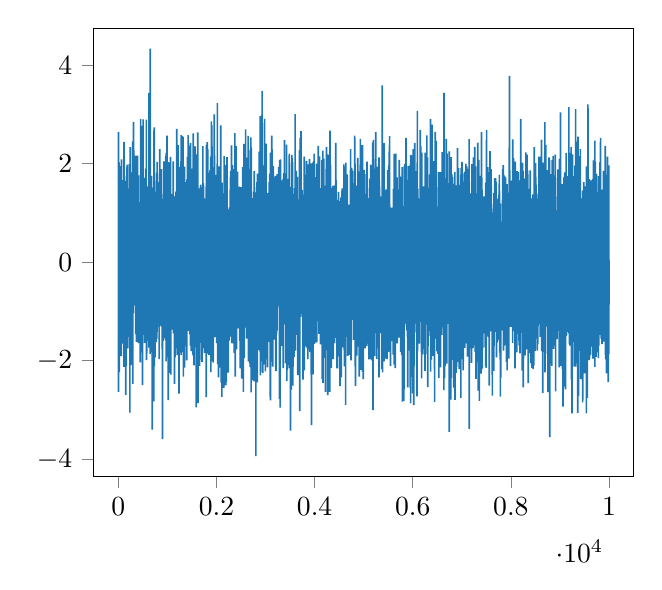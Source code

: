 % This file was created by matplotlib2tikz v0.6.17.
\begin{tikzpicture}

\definecolor{color0}{rgb}{0.122,0.467,0.706}

\begin{axis}[
xmin=-499.95, xmax=10498.95,
ymin=-4.35, ymax=4.748,
tick align=outside,
tick pos=left,
x grid style={white!69.02!black},
y grid style={white!69.02!black}
]
\addplot [semithick, color0, forget plot]
table {%
0 -0.439
1 -0.493
2 0.811
3 2.642
4 -2.633
5 -1.934
6 -0.709
7 1.416
8 1.417
9 1.295
10 0.691
11 1.697
12 -0.767
13 -0.721
14 -0.934
15 -0.838
16 2.024
17 0.586
18 0.301
19 -0.787
20 0.564
21 -2.232
22 0.492
23 0.253
24 0.309
25 0.698
26 -0.627
27 -1.791
28 -0.335
29 0.065
30 0.09
31 -0.242
32 -1.062
33 -0.113
34 0.113
35 -0.356
36 0.207
37 -0.705
38 1.948
39 0.78
40 0.732
41 1.931
42 -0.745
43 -0.025
44 -1.155
45 0.818
46 0.774
47 -1.123
48 -0.333
49 -0.721
50 0.944
51 0.485
52 -1.272
53 0.598
54 0.406
55 -0.004
56 -1.818
57 0.549
58 -1.906
59 -0.566
60 1.565
61 -0.599
62 -0.572
63 -0.724
64 2.086
65 -0.109
66 0.645
67 0.322
68 -0.254
69 -0.413
70 -1.376
71 -1.388
72 0.241
73 -0.692
74 0.051
75 -0.54
76 -0.694
77 1.664
78 -0.925
79 -0.885
80 0.83
81 -0.165
82 -0.655
83 0.948
84 -0.358
85 0.727
86 -0.484
87 -1.276
88 0.472
89 -0.86
90 0.108
91 0.615
92 -0.238
93 -0.02
94 1.426
95 -0.641
96 -0.969
97 -0.686
98 -1.654
99 0.268
100 0.645
101 0.143
102 0.641
103 0.487
104 -0.859
105 0.555
106 -0.205
107 -1.189
108 -0.507
109 -1.404
110 0.169
111 -0.214
112 1.094
113 -1.492
114 -2.127
115 0.65
116 2.44
117 0.565
118 -0.743
119 0.839
120 0.347
121 0.925
122 0.863
123 1.643
124 0.119
125 -0.624
126 0.171
127 -1.727
128 0.455
129 0.553
130 -0.647
131 -0.981
132 -1.067
133 -1.583
134 -0.003
135 1.65
136 -1.665
137 -1.427
138 -0.034
139 0.686
140 -1.301
141 -0.262
142 -0.042
143 -0.869
144 -1.415
145 1.294
146 -0.732
147 -1.087
148 -0.467
149 -2.693
150 0.152
151 -0.591
152 0.184
153 0.269
154 1.618
155 1.109
156 0.616
157 -0.586
158 -0.031
159 0.006
160 -0.72
161 -0.091
162 -2.108
163 -0.359
164 -0.307
165 1.749
166 -1.627
167 -0.305
168 1.586
169 0.027
170 -1.537
171 -0.377
172 -1.158
173 -0.362
174 0.622
175 1.927
176 -1.004
177 -0.753
178 -0.014
179 -1.182
180 -0.141
181 0.04
182 1.978
183 0.544
184 -0.209
185 0.012
186 0.179
187 -0.757
188 0.829
189 1.492
190 -1.748
191 1.221
192 0.688
193 -0.215
194 -0.273
195 -1.286
196 0.732
197 0.104
198 0.131
199 -0.413
200 -0.727
201 0.954
202 0.375
203 0.117
204 -0.509
205 -0.786
206 1.139
207 0.274
208 0.78
209 0.329
210 -1.077
211 0.564
212 1.223
213 0.272
214 0.43
215 1.48
216 0.365
217 -0.625
218 -1.516
219 -1.019
220 1.402
221 0.723
222 -1.35
223 0.26
224 0.61
225 0.27
226 1.99
227 -0.276
228 0.787
229 -0.523
230 0.732
231 0.31
232 1.355
233 0.047
234 1.352
235 -3.054
236 0.705
237 0.016
238 -0.431
239 1.277
240 -1.879
241 0.999
242 2.335
243 0.52
244 -0.715
245 0.37
246 1.409
247 1.346
248 0.504
249 -1.207
250 -0.265
251 1.203
252 -0.576
253 -1.61
254 0.239
255 -0.662
256 1.147
257 0.233
258 -1.1
259 -0.325
260 0.454
261 -0.047
262 0.786
263 1.824
264 -0.013
265 0.355
266 -1.472
267 -1.156
268 -0.568
269 0.252
270 1.381
271 0.896
272 1.775
273 0.969
274 -2.087
275 0.007
276 0.65
277 0.93
278 -0.772
279 1.565
280 -0.567
281 -0.419
282 0.297
283 0.374
284 -0.649
285 1.125
286 0.678
287 1.18
288 -0.112
289 -1.916
290 0.125
291 0.344
292 -0.293
293 0.762
294 2.451
295 -2.471
296 -0.975
297 0.318
298 -0.367
299 -0.626
300 0.127
301 1.406
302 1.42
303 -0.012
304 0.673
305 -1.036
306 0.021
307 2.846
308 -0.676
309 1.256
310 -0.069
311 1.433
312 0.067
313 -0.302
314 0.44
315 2.265
316 -0.571
317 1.271
318 0.115
319 0.31
320 0.437
321 0.01
322 -0.693
323 0.617
324 0.072
325 0.211
326 1.806
327 0.75
328 -0.521
329 -0.304
330 1.128
331 -0.63
332 -0.567
333 1.086
334 1.673
335 -0.575
336 1.865
337 -0.867
338 0.168
339 1.191
340 0.329
341 -0.77
342 0.264
343 0.584
344 -0.364
345 0.96
346 0.599
347 -0.893
348 -0.627
349 -0.827
350 0.463
351 -1.46
352 -0.034
353 1.625
354 0.352
355 2.16
356 1.033
357 0.099
358 1.475
359 -0.014
360 -0.797
361 -1.309
362 -0.449
363 -0.134
364 -1.193
365 1.132
366 0.086
367 -1.043
368 1.303
369 -1.617
370 -0.851
371 -1.129
372 0.475
373 0.038
374 1.917
375 0.739
376 -0.088
377 0.897
378 1.826
379 0.916
380 1.229
381 1.095
382 -1.219
383 0.603
384 -0.545
385 0.779
386 1.751
387 -1.372
388 0.178
389 1.664
390 -1.45
391 2.162
392 1.31
393 0.103
394 -1.557
395 0.124
396 -0.584
397 0.243
398 -0.567
399 0.597
400 -0.815
401 -1.337
402 -0.215
403 0.557
404 0.524
405 0.032
406 0.502
407 -1.142
408 -1.642
409 -0.727
410 1.464
411 1.763
412 -0.627
413 -1.098
414 -1.488
415 0.835
416 0.784
417 -0.847
418 0.246
419 0.577
420 0.103
421 -0.479
422 -0.926
423 -0.908
424 1.221
425 0.929
426 0.263
427 0.733
428 -0.767
429 0.019
430 -0.573
431 -0.032
432 -0.22
433 0.795
434 -1.038
435 0.999
436 0.626
437 -0.725
438 0.527
439 0.332
440 0.106
441 0.257
442 -0.896
443 0.396
444 0.309
445 1.179
446 -0.8
447 -2.035
448 -0.495
449 0.285
450 -0.701
451 0.697
452 -0.511
453 0.338
454 2.904
455 1.571
456 -1.447
457 -0.351
458 0.564
459 0.206
460 -1.491
461 0.197
462 -0.179
463 -0.312
464 1.497
465 -1.693
466 0.162
467 0.152
468 1.244
469 -0.947
470 -0.68
471 0.065
472 0.826
473 -1.829
474 1.313
475 0.569
476 2.767
477 0.425
478 -1.04
479 0.425
480 -1.196
481 -0.882
482 -0.04
483 1.019
484 -0.847
485 -0.095
486 -0.147
487 -0.708
488 0.448
489 -0.63
490 -1.046
491 -0.776
492 -0.756
493 -2.497
494 0.031
495 0.117
496 0.465
497 -0.314
498 -1.644
499 -0.222
500 0.546
501 1.429
502 -0.991
503 0.876
504 -1.205
505 2.897
506 -0.179
507 0.794
508 0.594
509 0.642
510 0.258
511 -0.881
512 -1.215
513 -0.173
514 0.155
515 0.413
516 -0.842
517 -1.166
518 -1.189
519 0.252
520 -0.15
521 1.023
522 0.791
523 1.255
524 0.966
525 0.208
526 -0.701
527 0.683
528 1.169
529 -0.969
530 0.777
531 0.04
532 -1.474
533 1.397
534 -0.989
535 1.05
536 1.712
537 0.12
538 -1.195
539 0.045
540 -1.637
541 -0.288
542 0.112
543 0.492
544 -0.203
545 0.303
546 0.026
547 -0.598
548 -0.649
549 -1.188
550 0.571
551 0.838
552 1.163
553 0.663
554 -1.422
555 0.619
556 -0.025
557 -0.222
558 0.329
559 -1.173
560 1.899
561 0.495
562 -1.208
563 -0.976
564 1.521
565 -1.174
566 -0.148
567 -1.5
568 0.251
569 0.944
570 0.264
571 2.893
572 -1.71
573 0.875
574 -1.988
575 -0.573
576 0.506
577 -1.838
578 0.026
579 -1.367
580 -0.31
581 -0.117
582 -0.44
583 -0.279
584 0.255
585 -0.787
586 1.524
587 0.367
588 0.339
589 -0.389
590 -0.084
591 -0.3
592 1.16
593 1.54
594 0.992
595 0.314
596 -0.265
597 -0.429
598 -0.882
599 0.533
600 -0.028
601 0.152
602 -0.775
603 -1.594
604 0.376
605 -0.508
606 1.283
607 -0.136
608 1.146
609 1.439
610 0.327
611 -0.945
612 1.009
613 -0.886
614 1.358
615 0.304
616 0.11
617 -0.844
618 -1.55
619 1.116
620 -0.495
621 -1.734
622 0.617
623 3.434
624 -0.569
625 -1.347
626 -0.361
627 -0.66
628 -1.387
629 1.404
630 1.086
631 0.884
632 -1.694
633 0.521
634 0.608
635 0.814
636 -1.658
637 -0.803
638 0.237
639 -0.19
640 -1.001
641 -1.68
642 -0.525
643 0.804
644 -0.16
645 1.077
646 -1.501
647 -1.867
648 4.335
649 -0.297
650 0.059
651 -1.778
652 2.009
653 -1.147
654 0.249
655 0.559
656 0.365
657 0.2
658 -0.54
659 -1.349
660 0.428
661 0.891
662 -0.487
663 -0.096
664 -0.938
665 -0.566
666 -0.517
667 1.235
668 -0.55
669 -0.258
670 0.675
671 -0.418
672 -1.828
673 0.496
674 0.08
675 0.716
676 0.393
677 0.434
678 1.754
679 -0.895
680 -0.609
681 -0.088
682 1.525
683 -1.085
684 -1.517
685 -0.527
686 -1.16
687 0.075
688 -1.271
689 -1.321
690 -1.069
691 0.323
692 -3.4
693 -0.434
694 1.509
695 -0.1
696 0.851
697 0.583
698 -0.386
699 0.349
700 1.022
701 -0.162
702 -2.171
703 -1.133
704 -0.424
705 -1.478
706 0.006
707 -0.498
708 -0.156
709 -0.358
710 0.447
711 0.316
712 -1.064
713 0.789
714 -1.929
715 0.215
716 -1.18
717 0.301
718 -0.893
719 1.326
720 -2.827
721 -0.623
722 1.02
723 0.549
724 -1.127
725 -1.568
726 2.668
727 -0.588
728 -0.124
729 -0.391
730 -2.107
731 -1.195
732 2.734
733 2.296
734 0.262
735 -1.219
736 -1.074
737 -0.96
738 0.271
739 -0.44
740 -0.085
741 -0.585
742 -0.158
743 -0.855
744 -0.332
745 0.993
746 -0.182
747 0.023
748 -1.932
749 -1.799
750 -0.614
751 -0.904
752 0.124
753 1.429
754 -0.644
755 0.498
756 0.461
757 0.117
758 0.638
759 0.488
760 -0.429
761 0.186
762 -0.118
763 -0.804
764 0.236
765 0.132
766 -0.924
767 0.175
768 0.023
769 -0.668
770 -1.624
771 0.714
772 -0.804
773 -0.592
774 -0.64
775 1.651
776 -1.361
777 0.542
778 0.777
779 -0.194
780 -1.555
781 1.82
782 -1.477
783 -1.479
784 -0.924
785 -1.083
786 -1.416
787 0.84
788 1.37
789 -0.199
790 2.038
791 -1.315
792 -0.8
793 1.798
794 1.35
795 0.536
796 -0.114
797 -0.912
798 1.042
799 -0.886
800 1.63
801 -0.032
802 0.193
803 -0.963
804 0.493
805 -0.089
806 -0.118
807 -0.322
808 0.578
809 -0.922
810 -0.518
811 1.364
812 1.043
813 -1.287
814 -1.079
815 -1.04
816 -0.263
817 -0.36
818 -0.334
819 0.676
820 0.166
821 0.407
822 1.555
823 1.23
824 -0.614
825 -0.229
826 -0.045
827 -0.454
828 -1.066
829 1.387
830 -1.967
831 1.348
832 1.317
833 1.171
834 1.029
835 1.622
836 -0.625
837 1.468
838 -0.568
839 -1.011
840 0.015
841 -1.002
842 0.532
843 -0.938
844 2.293
845 0.675
846 0.823
847 -0.391
848 -0.074
849 -1.289
850 1.881
851 0.001
852 -0.614
853 -0.054
854 -0.266
855 -0.524
856 0.015
857 0.484
858 0.767
859 -0.969
860 -1.281
861 -0.425
862 0.713
863 0.138
864 -0.68
865 0.331
866 -0.473
867 1.378
868 0.377
869 -0.615
870 -1.241
871 0.552
872 -1.302
873 0.379
874 0.501
875 0.197
876 0.565
877 -0.591
878 -0.697
879 1.286
880 1.887
881 1.384
882 0.71
883 -0.091
884 0.13
885 -0.05
886 -0.246
887 -1.285
888 -0.521
889 1.278
890 1.209
891 0.906
892 0.434
893 -1.76
894 -0.254
895 -1.296
896 -0.936
897 0.422
898 -1.393
899 -3.589
900 -0.45
901 0.986
902 -0.439
903 0.753
904 0.087
905 -0.3
906 0.731
907 -0.965
908 -0.342
909 -1.596
910 0.608
911 -0.467
912 0.016
913 0.318
914 0.396
915 -0.25
916 0.33
917 -0.263
918 0.152
919 0.318
920 -0.299
921 -0.508
922 1.194
923 1.144
924 -0.854
925 -0.067
926 1.38
927 -0.901
928 0.338
929 0.335
930 0.841
931 2.046
932 -0.367
933 0.017
934 0.527
935 -0.197
936 -1.373
937 -0.391
938 -0.287
939 0.555
940 1.421
941 -0.387
942 -0.13
943 -0.888
944 0.084
945 -0.563
946 1.87
947 -0.726
948 -0.411
949 -0.869
950 1.655
951 -1.54
952 -0.328
953 -0.955
954 0.339
955 1.76
956 -0.853
957 -0.166
958 -0.006
959 -0.542
960 0.328
961 -1.58
962 0.824
963 2.15
964 0.114
965 1.341
966 0.91
967 1.787
968 0.847
969 -1.574
970 0.24
971 0.876
972 1.05
973 0.46
974 -2.013
975 -1.187
976 2.218
977 -0.261
978 0.374
979 0.556
980 -0.109
981 0.766
982 1.434
983 0.455
984 1.543
985 -0.39
986 0.996
987 -0.352
988 -0.994
989 0.931
990 -0.916
991 0.392
992 2.567
993 0.695
994 1.582
995 1.592
996 1.709
997 -0.29
998 -0.421
999 -0.039
1000 0.236
1001 -0.782
1002 0.633
1003 0.162
1004 1.026
1005 0.784
1006 -1.413
1007 -0.845
1008 -0.228
1009 -0.704
1010 -0.931
1011 0.579
1012 0.488
1013 -0.589
1014 -0.166
1015 -0.268
1016 1.363
1017 -2.797
1018 0.39
1019 2.032
1020 0.302
1021 -0.385
1022 1.191
1023 0.847
1024 0.412
1025 0.893
1026 0.767
1027 -0.418
1028 -0.215
1029 -0.047
1030 -0.234
1031 -0.16
1032 -2.248
1033 0.061
1034 -0.329
1035 -1.178
1036 -0.696
1037 -0.538
1038 -0.37
1039 -1.209
1040 -1.446
1041 0.266
1042 -1.981
1043 -0.33
1044 2.014
1045 1.095
1046 0.081
1047 -0.881
1048 -0.309
1049 1.69
1050 0.459
1051 1.192
1052 0.158
1053 0.939
1054 0.654
1055 -0.451
1056 1.492
1057 0.521
1058 0.446
1059 0.187
1060 -0.367
1061 0.476
1062 -1.471
1063 2.139
1064 -0.544
1065 0.156
1066 0.022
1067 0.966
1068 -0.548
1069 1.319
1070 -2.283
1071 0.279
1072 -0.557
1073 -0.036
1074 0.447
1075 0.795
1076 -0.885
1077 0.257
1078 -0.572
1079 0.169
1080 0.003
1081 0.577
1082 -1.183
1083 0.897
1084 0.161
1085 -0.369
1086 -0.02
1087 1.112
1088 -0.193
1089 -0.855
1090 -1.207
1091 0.578
1092 0.101
1093 1.384
1094 -0.714
1095 -0.329
1096 1.065
1097 0.143
1098 -0.627
1099 0.943
1100 -0.152
1101 0.693
1102 0.226
1103 -1.369
1104 -0.26
1105 -0.131
1106 -0.285
1107 -0.991
1108 -0.945
1109 0.916
1110 1.376
1111 0.115
1112 0.17
1113 -0.014
1114 -0.513
1115 -0.435
1116 -0.666
1117 -0.505
1118 -0.645
1119 -0.295
1120 2.048
1121 -1.443
1122 -0.773
1123 -0.452
1124 -0.97
1125 0.078
1126 0.176
1127 1.263
1128 1.203
1129 0.672
1130 1.2
1131 -0.28
1132 1.34
1133 -0.241
1134 -1.196
1135 -0.129
1136 -0.266
1137 1.104
1138 -0.864
1139 -0.574
1140 -0.422
1141 -1.088
1142 -1.916
1143 -2.471
1144 -0.006
1145 0.048
1146 -1.343
1147 -1.148
1148 0.194
1149 -0.415
1150 0.112
1151 -0.834
1152 -0.501
1153 -0.682
1154 -1.327
1155 1.274
1156 -1.927
1157 -0.823
1158 0.462
1159 -0.058
1160 0.287
1161 0.249
1162 -1.051
1163 -1.579
1164 0.892
1165 1.332
1166 -0.859
1167 0.086
1168 -0.473
1169 -0.671
1170 1.223
1171 -0.232
1172 -0.835
1173 0.169
1174 -0.043
1175 0.283
1176 1.432
1177 0.126
1178 -0.113
1179 1.208
1180 -0.03
1181 -1.277
1182 -0.175
1183 -1.417
1184 -1.74
1185 -0.53
1186 0.29
1187 1.367
1188 0.528
1189 2.703
1190 0.974
1191 0.61
1192 -0.757
1193 -1.751
1194 0.209
1195 -0.752
1196 -0.946
1197 0.347
1198 -0.688
1199 0.071
1200 -1.086
1201 -1.886
1202 1.98
1203 -0.125
1204 1.212
1205 -0.047
1206 0.026
1207 0.914
1208 0.309
1209 -0.05
1210 0.942
1211 0.767
1212 1.28
1213 -0.405
1214 -0.868
1215 2.374
1216 -0.297
1217 0.058
1218 -0.822
1219 -1.157
1220 0.422
1221 -0.363
1222 0.3
1223 -1.705
1224 0.524
1225 -0.19
1226 -0.553
1227 -0.265
1228 -1.428
1229 0.387
1230 1.259
1231 1.872
1232 0.812
1233 0.313
1234 -2.666
1235 1.008
1236 -0.294
1237 -1.135
1238 1.876
1239 -0.846
1240 1.17
1241 -0.314
1242 -0.317
1243 0.755
1244 -1.492
1245 0.024
1246 1.547
1247 -0.3
1248 -1.836
1249 0.014
1250 0.574
1251 -0.209
1252 -0.83
1253 1.515
1254 -1.733
1255 0.979
1256 1.93
1257 0.98
1258 0.99
1259 -1.624
1260 1.853
1261 1.495
1262 0.079
1263 -0.42
1264 -1.707
1265 0.378
1266 -0.529
1267 1.262
1268 -0.558
1269 -0.206
1270 0.225
1271 1.998
1272 0.416
1273 -0.236
1274 -1.078
1275 -0.122
1276 -1.741
1277 -0.728
1278 2.05
1279 -1.886
1280 0.303
1281 1.338
1282 1.456
1283 2.581
1284 0.648
1285 0.78
1286 2.162
1287 -0.588
1288 -0.555
1289 0.168
1290 0.391
1291 0.007
1292 -0.098
1293 -0.3
1294 0.868
1295 -1.785
1296 1.552
1297 0.522
1298 -0.501
1299 -0.64
1300 -1.098
1301 1.108
1302 2.558
1303 1.17
1304 -0.328
1305 0.394
1306 0.067
1307 0.08
1308 -0.038
1309 -1.824
1310 -1.168
1311 0.489
1312 0.924
1313 0.479
1314 -0.655
1315 -1.043
1316 -0.836
1317 2.543
1318 0.33
1319 0.546
1320 -0.022
1321 0.883
1322 0.558
1323 -0.583
1324 0.496
1325 -2.324
1326 0.228
1327 -0.44
1328 -0.247
1329 0.695
1330 -1.299
1331 0.069
1332 0.444
1333 -0.78
1334 0.889
1335 -0.874
1336 -0.751
1337 0.058
1338 0.858
1339 0.344
1340 -0.011
1341 1.11
1342 -1.631
1343 0.034
1344 -0.191
1345 0.771
1346 0.682
1347 -2.139
1348 0.244
1349 -0.516
1350 1.938
1351 -1.583
1352 -0.038
1353 -0.242
1354 -0.702
1355 0.513
1356 0.419
1357 -0.019
1358 0.377
1359 -0.1
1360 0.03
1361 -0.077
1362 0.204
1363 -1.209
1364 -0.09
1365 1.626
1366 0.672
1367 -1.705
1368 0.583
1369 1.459
1370 -0.992
1371 0.532
1372 -1.476
1373 -1.195
1374 0.387
1375 -0.413
1376 -1.646
1377 0.66
1378 -0.246
1379 0.252
1380 0.372
1381 -0.974
1382 -0.408
1383 -0.433
1384 0.629
1385 -1.3
1386 -0.456
1387 -0.675
1388 0.331
1389 1.407
1390 -0.517
1391 1.494
1392 -0.532
1393 -0.72
1394 -1.995
1395 -1.246
1396 0.533
1397 0.534
1398 -0.339
1399 1.68
1400 -0.896
1401 1.149
1402 -0.106
1403 -0.929
1404 0.237
1405 -0.227
1406 1.891
1407 -0.083
1408 2.136
1409 0.241
1410 -0.57
1411 0.261
1412 1.309
1413 -0.742
1414 0.693
1415 -0.971
1416 -0.129
1417 -0.258
1418 0.036
1419 -0.516
1420 -0.681
1421 -1.121
1422 2.581
1423 0.266
1424 -0.093
1425 1.852
1426 -0.398
1427 1.507
1428 -0.315
1429 0.058
1430 -1.396
1431 0.47
1432 0.189
1433 1.102
1434 -0.097
1435 -1.101
1436 1.868
1437 -0.22
1438 -0.687
1439 -0.602
1440 -0.685
1441 0.025
1442 1.351
1443 0.416
1444 0.001
1445 1.106
1446 0.495
1447 0.308
1448 -0.015
1449 0.934
1450 -0.577
1451 -1.32
1452 1.426
1453 2.365
1454 -0.329
1455 1.161
1456 1.151
1457 -0.247
1458 -1.465
1459 -0.45
1460 0.788
1461 -0.671
1462 -0.8
1463 1.389
1464 2.003
1465 -0.053
1466 0.255
1467 -1.694
1468 -0.83
1469 2.418
1470 -1.262
1471 1.072
1472 -0.648
1473 -0.393
1474 -0.232
1475 0.04
1476 0.535
1477 0.146
1478 -1.17
1479 0.269
1480 -0.532
1481 -1.292
1482 0.404
1483 -1.805
1484 0.111
1485 1.376
1486 -0.431
1487 -0.947
1488 -0.216
1489 0.762
1490 -1.424
1491 -0.575
1492 -0.734
1493 0.712
1494 0.929
1495 -0.217
1496 0.124
1497 1.897
1498 1.626
1499 0.279
1500 -0.212
1501 -1.392
1502 -0.995
1503 0.861
1504 0.208
1505 0.408
1506 -1.007
1507 0.965
1508 0.568
1509 1.793
1510 -1.647
1511 0.402
1512 -0.601
1513 0.756
1514 -1.476
1515 -0.486
1516 0.083
1517 -0.769
1518 0.178
1519 -1.864
1520 0.996
1521 -0.324
1522 -0.229
1523 0.407
1524 -1.898
1525 -0.494
1526 -0.113
1527 2.613
1528 0.704
1529 -0.744
1530 0.031
1531 -0.759
1532 0.601
1533 0.193
1534 -0.367
1535 0.174
1536 -1.006
1537 0.252
1538 -0.264
1539 0.326
1540 -2.093
1541 -0.83
1542 -1.322
1543 -0.126
1544 -0.478
1545 0.381
1546 -0.997
1547 0.792
1548 1.149
1549 0.371
1550 -0.978
1551 -0.327
1552 0.016
1553 -0.88
1554 -0.908
1555 -0.915
1556 1.225
1557 0.958
1558 -1.722
1559 -1.352
1560 -1.208
1561 -0.938
1562 1.736
1563 0.016
1564 2.348
1565 0.404
1566 0.157
1567 -0.036
1568 0.025
1569 -0.214
1570 0.118
1571 0.819
1572 -0.568
1573 0.15
1574 1.57
1575 0.276
1576 -0.722
1577 0.815
1578 0.395
1579 0.255
1580 -0.17
1581 0.673
1582 -1.085
1583 0.187
1584 -0.751
1585 -2.948
1586 0.017
1587 -1.159
1588 2.187
1589 -1.893
1590 0.377
1591 0.991
1592 1.852
1593 1.545
1594 1.821
1595 0.445
1596 1.338
1597 -0.029
1598 -0.745
1599 -0.037
1600 -0.645
1601 0.996
1602 -0.439
1603 -0.588
1604 -0.446
1605 0.28
1606 -0.212
1607 1.302
1608 1.218
1609 -0.681
1610 -0.068
1611 -0.492
1612 -0.52
1613 0.529
1614 -0.546
1615 -0.656
1616 -0.452
1617 2.632
1618 0.975
1619 1.14
1620 0.734
1621 0.097
1622 -2.858
1623 -0.791
1624 -0.037
1625 -0.943
1626 -0.396
1627 0.167
1628 1.078
1629 -0.536
1630 -1.316
1631 0.532
1632 0.842
1633 1.043
1634 0.587
1635 0.685
1636 0.224
1637 1.166
1638 0.449
1639 -1.398
1640 -0.173
1641 -0.227
1642 -0.569
1643 0.403
1644 0.514
1645 -0.403
1646 0.03
1647 -0.693
1648 0.6
1649 -2.104
1650 -0.781
1651 0.385
1652 1.497
1653 -1.293
1654 -2.1
1655 -1.683
1656 0.007
1657 -0.441
1658 1.345
1659 -1.983
1660 -1.562
1661 0.558
1662 -0.39
1663 0.524
1664 -0.17
1665 1.38
1666 -1.637
1667 -0.997
1668 0.556
1669 0.375
1670 0.758
1671 1.541
1672 1.008
1673 -0.663
1674 -0.358
1675 -1.332
1676 -0.748
1677 -0.354
1678 -1.475
1679 -0.797
1680 1.573
1681 0.398
1682 0.722
1683 0.193
1684 0.193
1685 -0.202
1686 -0.948
1687 1.517
1688 1.383
1689 -0.941
1690 -1.204
1691 -0.325
1692 -0.101
1693 0.166
1694 -1.399
1695 0.595
1696 -0.326
1697 -0.152
1698 1.214
1699 -1.603
1700 -0.309
1701 -1.142
1702 1.181
1703 -1.026
1704 0.102
1705 -0.959
1706 -2.022
1707 -0.2
1708 0.45
1709 -0.929
1710 -0.454
1711 0.912
1712 0.347
1713 -0.575
1714 0.639
1715 1.485
1716 -0.693
1717 0.581
1718 -1.048
1719 -0.572
1720 -1.481
1721 -1.742
1722 2.357
1723 -0.059
1724 -0.935
1725 -0.021
1726 0.062
1727 0.748
1728 -1.232
1729 -0.03
1730 0.325
1731 1.115
1732 0.113
1733 1.604
1734 1.459
1735 -1.139
1736 -0.499
1737 -1.26
1738 0.634
1739 1.208
1740 0.602
1741 -0.06
1742 0.973
1743 -1.488
1744 1.194
1745 0.055
1746 -0.287
1747 -0.036
1748 0.263
1749 -0.676
1750 0.267
1751 1.296
1752 0.157
1753 -1.285
1754 -0.654
1755 -0.856
1756 -1.84
1757 0.861
1758 0.226
1759 0.09
1760 -0.757
1761 -0.125
1762 0.439
1763 -0.883
1764 -0.593
1765 0.293
1766 0.114
1767 0.507
1768 0.761
1769 -0.027
1770 -0.152
1771 0.486
1772 -0.941
1773 -0.754
1774 -0.773
1775 0.303
1776 0.4
1777 -0.24
1778 -0.843
1779 1.139
1780 0.408
1781 -0.758
1782 1.271
1783 -1.343
1784 -0.133
1785 0.286
1786 -0.981
1787 -0.891
1788 -2.382
1789 1.528
1790 0.481
1791 -0.983
1792 -2.74
1793 -1.164
1794 0.214
1795 0.448
1796 0.002
1797 2.38
1798 0.58
1799 -1.241
1800 0.465
1801 0.192
1802 -0.106
1803 0.888
1804 0.156
1805 -1.716
1806 -0.426
1807 0.016
1808 0.033
1809 -1.634
1810 2.436
1811 -0.08
1812 0.236
1813 -0.512
1814 -1.858
1815 -0.743
1816 1.712
1817 -0.178
1818 -0.431
1819 0.123
1820 -0.388
1821 -0.413
1822 -0.464
1823 0.423
1824 2.288
1825 1.702
1826 1.809
1827 1.544
1828 -0.161
1829 -1.624
1830 1.428
1831 -0.119
1832 0.987
1833 0.057
1834 0.544
1835 1.592
1836 0.012
1837 -0.714
1838 -0.482
1839 -0.722
1840 -1.012
1841 0.067
1842 -1.056
1843 -0.734
1844 -1.07
1845 0.714
1846 -0.279
1847 -0.121
1848 -1.884
1849 -1.255
1850 -0.069
1851 1.051
1852 0.837
1853 0.134
1854 -0.913
1855 1.016
1856 -1.351
1857 -0.588
1858 -0.296
1859 -0.923
1860 0.23
1861 1.251
1862 0.169
1863 1.11
1864 -0.197
1865 1.863
1866 0.278
1867 -0.206
1868 -0.184
1869 -0.847
1870 -0.892
1871 -0.119
1872 0.266
1873 -0.085
1874 0.793
1875 -0.688
1876 -0.672
1877 -0.581
1878 0.213
1879 -0.474
1880 -0.256
1881 1.259
1882 1.479
1883 2.142
1884 -0.145
1885 -2.23
1886 -1.031
1887 -0.259
1888 0.208
1889 0.248
1890 -0.022
1891 -1.347
1892 0.634
1893 1.672
1894 -0.545
1895 -0.564
1896 2.856
1897 -0.447
1898 -0.678
1899 -1.602
1900 -0.331
1901 -0.206
1902 -0.237
1903 -0.099
1904 0.738
1905 -0.343
1906 2.776
1907 2.006
1908 -0.314
1909 1.044
1910 -0.645
1911 -0.997
1912 -1.073
1913 -2.01
1914 0.322
1915 1.424
1916 -0.234
1917 -0.337
1918 -0.699
1919 -0.856
1920 -1.638
1921 0.068
1922 -0.965
1923 0.594
1924 -0.063
1925 0.375
1926 1.825
1927 -0.687
1928 -0.742
1929 -0.112
1930 0.532
1931 -0.941
1932 -2.038
1933 -0.513
1934 0.684
1935 0.906
1936 -0.333
1937 -1.06
1938 0.774
1939 -0.343
1940 -0.185
1941 1.238
1942 1.709
1943 1.726
1944 -0.706
1945 1.339
1946 -0.589
1947 1.926
1948 -0.037
1949 -0.664
1950 0.021
1951 -0.144
1952 -0.609
1953 -0.027
1954 0.527
1955 3.0
1956 -0.257
1957 0.435
1958 0.679
1959 -0.385
1960 2.12
1961 2.169
1962 -0.601
1963 -1.52
1964 1.196
1965 0.716
1966 1.377
1967 -0.293
1968 0.318
1969 -0.144
1970 0.518
1971 0.069
1972 -0.708
1973 -0.04
1974 -0.861
1975 0.431
1976 -0.726
1977 1.368
1978 -0.059
1979 0.628
1980 1.772
1981 1.221
1982 -0.714
1983 0.806
1984 -0.215
1985 0.717
1986 0.92
1987 1.044
1988 -0.759
1989 0.194
1990 -1.265
1991 -1.013
1992 -0.592
1993 -1.237
1994 0.232
1995 -0.444
1996 -0.775
1997 -0.077
1998 -0.049
1999 -1.044
2000 -1.345
2001 -0.388
2002 1.427
2003 -0.798
2004 -1.643
2005 -0.323
2006 0.093
2007 1.082
2008 -0.414
2009 1.125
2010 0.424
2011 0.339
2012 -0.365
2013 -0.275
2014 1.988
2015 0.13
2016 -0.478
2017 0.566
2018 3.226
2019 0.138
2020 0.196
2021 0.197
2022 0.322
2023 0.312
2024 0.001
2025 0.025
2026 -2.068
2027 0.145
2028 -1.681
2029 0.568
2030 0.068
2031 -0.883
2032 -0.945
2033 -0.43
2034 -0.59
2035 -0.838
2036 0.582
2037 -1.199
2038 -0.864
2039 0.421
2040 0.813
2041 -2.337
2042 0.744
2043 0.707
2044 -1.058
2045 0.145
2046 -1.353
2047 -0.157
2048 0.595
2049 -0.817
2050 -0.288
2051 -1.822
2052 1.946
2053 1.64
2054 0.588
2055 0.515
2056 0.92
2057 -0.866
2058 0.583
2059 -0.149
2060 -0.587
2061 -0.427
2062 -0.639
2063 -0.119
2064 1.143
2065 0.278
2066 1.472
2067 -0.546
2068 0.019
2069 0.963
2070 0.025
2071 -1.557
2072 1.834
2073 -1.104
2074 -0.177
2075 -0.481
2076 0.036
2077 -0.003
2078 0.23
2079 -2.141
2080 0.949
2081 -0.774
2082 -0.078
2083 0.106
2084 -0.94
2085 -0.55
2086 1.407
2087 2.778
2088 -1.833
2089 0.771
2090 -1.965
2091 0.682
2092 0.471
2093 -0.604
2094 -1.263
2095 -0.255
2096 -2.442
2097 0.586
2098 1.019
2099 1.349
2100 -0.219
2101 0.322
2102 0.81
2103 -0.043
2104 -0.967
2105 -0.66
2106 0.337
2107 -0.388
2108 0.539
2109 0.911
2110 -2.732
2111 -0.307
2112 1.614
2113 -1.18
2114 1.088
2115 0.161
2116 0.882
2117 -1.162
2118 0.081
2119 -0.464
2120 0.27
2121 -0.147
2122 -1.745
2123 0.903
2124 0.637
2125 -1.183
2126 0.309
2127 0.046
2128 -1.175
2129 -0.808
2130 0.831
2131 -0.752
2132 0.766
2133 -2.078
2134 -0.135
2135 -0.792
2136 0.011
2137 0.08
2138 -0.179
2139 -0.359
2140 0.002
2141 -1.314
2142 -0.315
2143 -1.722
2144 1.093
2145 -0.334
2146 1.395
2147 0.752
2148 0.824
2149 -2.549
2150 -1.221
2151 0.557
2152 0.506
2153 0.48
2154 -0.742
2155 0.051
2156 2.15
2157 0.378
2158 0.333
2159 0.452
2160 1.346
2161 -0.675
2162 1.716
2163 -1.153
2164 1.003
2165 -1.655
2166 -0.795
2167 1.764
2168 -1.089
2169 1.734
2170 -0.842
2171 -1.919
2172 -0.124
2173 1.975
2174 -0.139
2175 -0.568
2176 0.053
2177 -0.696
2178 0.413
2179 -0.467
2180 -0.646
2181 -1.99
2182 1.945
2183 0.626
2184 -2.268
2185 -0.496
2186 1.451
2187 -2.502
2188 -1.03
2189 -1.38
2190 -0.489
2191 0.566
2192 -0.349
2193 -0.33
2194 -0.21
2195 1.42
2196 -1.444
2197 1.038
2198 -0.989
2199 -0.177
2200 1.581
2201 -0.879
2202 -2.434
2203 -0.142
2204 -1.528
2205 0.913
2206 -1.515
2207 0.512
2208 0.463
2209 -0.176
2210 -0.811
2211 1.145
2212 0.422
2213 0.804
2214 2.133
2215 1.917
2216 0.375
2217 0.244
2218 -0.622
2219 -0.493
2220 -1.664
2221 -1.709
2222 -0.628
2223 -0.236
2224 -1.759
2225 1.016
2226 -0.696
2227 -0.362
2228 -1.765
2229 0.704
2230 0.263
2231 -1.741
2232 -0.097
2233 -2.031
2234 -0.604
2235 0.296
2236 -0.894
2237 -1.313
2238 0.762
2239 -2.242
2240 1.07
2241 -1.613
2242 -1.414
2243 0.769
2244 1.052
2245 -0.116
2246 -0.735
2247 -0.639
2248 -1.015
2249 -0.468
2250 -0.192
2251 -0.866
2252 0.724
2253 -0.462
2254 0.03
2255 -1.59
2256 0.936
2257 -0.192
2258 -1.053
2259 -0.526
2260 0.017
2261 -0.563
2262 0.397
2263 1.113
2264 -0.733
2265 -1.005
2266 0.989
2267 0.698
2268 0.245
2269 -0.247
2270 -0.859
2271 0.094
2272 -0.163
2273 -0.862
2274 0.408
2275 0.413
2276 0.306
2277 -0.581
2278 0.545
2279 0.449
2280 -0.648
2281 1.465
2282 -0.696
2283 1.724
2284 -1.259
2285 -0.005
2286 -0.162
2287 0.734
2288 0.707
2289 1.848
2290 0.341
2291 -1.154
2292 -1.511
2293 1.34
2294 -0.198
2295 0.59
2296 -0.629
2297 0.437
2298 -0.614
2299 -0.711
2300 0.767
2301 -0.51
2302 1.416
2303 0.786
2304 1.423
2305 0.53
2306 2.369
2307 0.869
2308 -0.442
2309 -0.358
2310 -1.427
2311 -1.392
2312 -1.645
2313 1.259
2314 -0.902
2315 0.746
2316 1.127
2317 0.882
2318 0.055
2319 -0.756
2320 -1.213
2321 1.962
2322 0.754
2323 0.65
2324 1.14
2325 0.721
2326 0.173
2327 1.969
2328 -1.646
2329 -0.017
2330 -0.101
2331 -0.215
2332 0.215
2333 -0.241
2334 0.947
2335 1.195
2336 1.06
2337 1.235
2338 0.472
2339 -0.759
2340 0.612
2341 1.758
2342 -0.016
2343 -0.613
2344 -1.286
2345 0.079
2346 0.656
2347 0.295
2348 0.214
2349 0.735
2350 -0.873
2351 0.342
2352 1.886
2353 -1.489
2354 0.669
2355 1.762
2356 1.092
2357 0.311
2358 -0.898
2359 -1.842
2360 -0.06
2361 0.32
2362 -0.242
2363 -1.81
2364 0.016
2365 0.076
2366 -0.971
2367 0.251
2368 0.154
2369 -1.305
2370 -0.34
2371 1.517
2372 0.516
2373 -0.646
2374 -0.405
2375 2.617
2376 1.105
2377 -0.351
2378 -0.285
2379 -0.876
2380 0.139
2381 -0.607
2382 -2.324
2383 0.556
2384 0.445
2385 1.138
2386 -0.355
2387 0.089
2388 1.092
2389 1.255
2390 -0.024
2391 -0.503
2392 -1.753
2393 -1.301
2394 -0.197
2395 -1.061
2396 -0.601
2397 0.185
2398 2.359
2399 -0.473
2400 -0.164
2401 1.067
2402 0.312
2403 -0.005
2404 -1.386
2405 0.657
2406 -0.562
2407 -1.769
2408 0.418
2409 -0.111
2410 -0.609
2411 -0.934
2412 0.03
2413 0.45
2414 0.252
2415 1.148
2416 -0.729
2417 0.2
2418 -0.066
2419 -0.266
2420 0.942
2421 1.417
2422 0.143
2423 1.308
2424 -0.656
2425 0.724
2426 0.424
2427 1.836
2428 0.274
2429 1.212
2430 0.359
2431 -0.028
2432 -0.544
2433 0.009
2434 0.398
2435 0.362
2436 -1.342
2437 -0.21
2438 0.069
2439 -0.402
2440 -1.276
2441 0.9
2442 1.179
2443 -0.362
2444 0.056
2445 0.196
2446 0.659
2447 0.07
2448 -0.062
2449 1.319
2450 0.564
2451 -0.226
2452 -1.27
2453 0.78
2454 0.352
2455 0.443
2456 0.238
2457 -0.212
2458 1.237
2459 -0.403
2460 1.168
2461 -0.76
2462 0.864
2463 1.535
2464 -1.223
2465 1.22
2466 -0.106
2467 1.182
2468 -0.26
2469 0.172
2470 -0.401
2471 -1.599
2472 1.343
2473 0.795
2474 1.31
2475 -0.288
2476 0.822
2477 -0.675
2478 -0.082
2479 -1.469
2480 -0.557
2481 -0.545
2482 -0.467
2483 -1.994
2484 -0.112
2485 -2.157
2486 0.183
2487 -0.152
2488 -1.271
2489 0.223
2490 0.997
2491 0.435
2492 0.045
2493 -0.75
2494 -1.528
2495 1.524
2496 -1.373
2497 -0.725
2498 0.092
2499 -0.686
2500 0.555
2501 -0.686
2502 0.384
2503 -0.015
2504 0.65
2505 -0.65
2506 -0.564
2507 0.208
2508 -0.086
2509 -1.629
2510 1.283
2511 0.886
2512 0.295
2513 -2.364
2514 0.371
2515 0.824
2516 -0.808
2517 -1.19
2518 0.483
2519 -0.777
2520 1.051
2521 -0.619
2522 -0.443
2523 -0.136
2524 -0.113
2525 1.249
2526 -0.912
2527 -0.609
2528 -2.337
2529 0.774
2530 -1.052
2531 -1.242
2532 -0.389
2533 -1.091
2534 1.929
2535 1.236
2536 -0.204
2537 -1.235
2538 -0.262
2539 -1.296
2540 0.329
2541 0.315
2542 -1.1
2543 -0.742
2544 -1.176
2545 -0.131
2546 -0.595
2547 -2.633
2548 0.865
2549 -0.224
2550 -0.646
2551 1.045
2552 -0.322
2553 0.979
2554 0.44
2555 -0.81
2556 1.302
2557 1.02
2558 0.769
2559 -0.161
2560 0.562
2561 2.401
2562 0.594
2563 0.427
2564 -1.109
2565 -0.75
2566 2.086
2567 -1.948
2568 -0.154
2569 -0.281
2570 -0.952
2571 -0.687
2572 -0.323
2573 -0.039
2574 0.162
2575 0.507
2576 1.08
2577 -0.497
2578 0.423
2579 1.129
2580 -1.323
2581 -0.436
2582 -1.328
2583 2.156
2584 -0.219
2585 1.043
2586 0.459
2587 -0.169
2588 0.442
2589 0.409
2590 0.911
2591 1.096
2592 -0.633
2593 2.694
2594 -0.736
2595 -0.481
2596 -1.305
2597 -0.561
2598 -0.939
2599 0.494
2600 -0.987
2601 1.877
2602 1.582
2603 -0.444
2604 0.739
2605 -0.585
2606 0.223
2607 -1.323
2608 0.844
2609 1.2
2610 -0.428
2611 0.971
2612 -0.406
2613 -0.032
2614 -1.498
2615 -0.206
2616 -1.552
2617 -0.152
2618 -1.03
2619 2.123
2620 0.222
2621 0.338
2622 0.564
2623 0.451
2624 1.842
2625 -1.379
2626 0.043
2627 -0.818
2628 -0.672
2629 -0.009
2630 1.631
2631 -0.383
2632 -0.206
2633 -0.088
2634 -0.521
2635 -0.405
2636 -0.951
2637 -1.243
2638 -0.122
2639 0.756
2640 -1.037
2641 -0.344
2642 0.974
2643 0.202
2644 -0.307
2645 2.563
2646 1.973
2647 0.18
2648 0.416
2649 0.012
2650 0.451
2651 1.302
2652 -1.961
2653 -2.014
2654 0.645
2655 0.222
2656 0.74
2657 -1.299
2658 -0.468
2659 1.481
2660 -0.349
2661 1.893
2662 0.623
2663 -1.588
2664 0.227
2665 0.213
2666 0.736
2667 0.063
2668 0.836
2669 1.825
2670 -0.165
2671 0.702
2672 0.812
2673 -0.039
2674 -0.36
2675 1.718
2676 0.328
2677 -2.053
2678 0.354
2679 -1.169
2680 -0.522
2681 0.967
2682 -1.138
2683 -0.479
2684 0.533
2685 0.079
2686 0.411
2687 0.17
2688 1.735
2689 -2.132
2690 0.134
2691 -0.407
2692 0.582
2693 0.431
2694 2.273
2695 -0.332
2696 0.131
2697 -0.009
2698 -0.277
2699 -1.418
2700 2.533
2701 -0.112
2702 -0.533
2703 0.75
2704 -1.042
2705 -0.738
2706 -2.64
2707 2.324
2708 1.074
2709 1.293
2710 0.564
2711 -0.602
2712 0.469
2713 -1.418
2714 0.603
2715 -0.453
2716 -0.641
2717 -0.606
2718 0.325
2719 -0.531
2720 -0.859
2721 0.527
2722 0.762
2723 -0.453
2724 0.184
2725 0.572
2726 0.791
2727 -1.157
2728 -1.765
2729 0.638
2730 1.3
2731 -1.864
2732 -0.939
2733 0.786
2734 -0.052
2735 -1.522
2736 -2.399
2737 -1.285
2738 -0.019
2739 -1.531
2740 -0.929
2741 -1.157
2742 0.161
2743 0.971
2744 0.191
2745 -2.022
2746 -0.205
2747 0.54
2748 0.199
2749 -0.933
2750 0.636
2751 -1.116
2752 -1.368
2753 -0.074
2754 -1.258
2755 -0.573
2756 0.432
2757 -0.589
2758 1.113
2759 -0.115
2760 1.428
2761 -0.382
2762 0.68
2763 -0.201
2764 0.545
2765 1.183
2766 -0.01
2767 -2.421
2768 -0.086
2769 1.849
2770 -1.312
2771 0.886
2772 -0.61
2773 0.419
2774 -0.285
2775 -0.43
2776 1.521
2777 0.132
2778 -0.716
2779 0.362
2780 -1.097
2781 0.142
2782 -0.555
2783 1.418
2784 -0.185
2785 -1.366
2786 1.333
2787 0.883
2788 -0.65
2789 0.48
2790 -0.194
2791 -1.41
2792 0.171
2793 0.477
2794 1.152
2795 -1.442
2796 0.378
2797 -1.638
2798 -1.095
2799 -0.824
2800 0.228
2801 1.122
2802 -0.953
2803 -3.936
2804 0.481
2805 0.093
2806 -2.3
2807 -0.443
2808 -0.299
2809 0.878
2810 -0.044
2811 -0.615
2812 0.889
2813 -1.097
2814 -1.134
2815 0.827
2816 -1.88
2817 0.681
2818 -1.408
2819 -1.925
2820 -0.428
2821 0.949
2822 0.188
2823 1.13
2824 0.108
2825 1.623
2826 -0.536
2827 -0.031
2828 1.077
2829 -2.437
2830 0.035
2831 0.901
2832 0.814
2833 -2.302
2834 -0.5
2835 1.798
2836 0.629
2837 -0.639
2838 -1.431
2839 -0.824
2840 -0.851
2841 1.247
2842 -1.168
2843 1.063
2844 0.107
2845 0.382
2846 0.153
2847 -0.79
2848 0.853
2849 -0.523
2850 1.059
2851 -0.185
2852 1.177
2853 0.055
2854 -1.308
2855 1.77
2856 -0.606
2857 -1.285
2858 1.039
2859 1.37
2860 -0.699
2861 0.802
2862 0.794
2863 -0.869
2864 -1.785
2865 -1.651
2866 1.227
2867 -1.649
2868 2.245
2869 0.056
2870 -1.713
2871 -0.919
2872 0.815
2873 0.292
2874 -0.069
2875 -0.362
2876 0.207
2877 0.553
2878 -1.25
2879 -0.602
2880 1.576
2881 0.933
2882 0.25
2883 0.71
2884 -0.23
2885 -0.788
2886 0.549
2887 0.838
2888 0.117
2889 1.142
2890 -0.313
2891 2.966
2892 -1.827
2893 1.371
2894 -2.298
2895 1.876
2896 0.532
2897 -1.896
2898 0.013
2899 0.409
2900 0.143
2901 0.15
2902 -0.466
2903 -1.429
2904 -0.445
2905 0.067
2906 0.927
2907 0.896
2908 0.558
2909 0.369
2910 -1.194
2911 0.775
2912 -1.977
2913 0.001
2914 0.73
2915 -0.305
2916 -0.652
2917 -1.438
2918 0.308
2919 -0.547
2920 -2.013
2921 -0.254
2922 1.456
2923 -0.601
2924 0.934
2925 -0.938
2926 -0.748
2927 -0.552
2928 -1.523
2929 3.477
2930 -1.277
2931 2.823
2932 -0.206
2933 -0.012
2934 -0.035
2935 -0.593
2936 -0.759
2937 0.585
2938 0.087
2939 -2.231
2940 0.508
2941 -0.68
2942 -1.783
2943 0.076
2944 1.055
2945 -2.249
2946 0.782
2947 1.467
2948 0.06
2949 -0.013
2950 -0.699
2951 0.355
2952 -1.228
2953 0.805
2954 1.75
2955 0.29
2956 -1.383
2957 1.964
2958 -0.099
2959 -0.386
2960 -1.049
2961 -1.127
2962 -0.264
2963 -0.171
2964 0.79
2965 -0.197
2966 -0.39
2967 -0.704
2968 -1.67
2969 0.103
2970 -1.246
2971 0.297
2972 -1.263
2973 -1.785
2974 0.205
2975 -2.073
2976 1.555
2977 -1.154
2978 -0.213
2979 0.376
2980 -0.713
2981 2.91
2982 -0.937
2983 0.161
2984 -0.305
2985 -0.859
2986 1.553
2987 0.258
2988 -0.342
2989 -1.048
2990 -0.423
2991 1.024
2992 -0.591
2993 0.811
2994 0.774
2995 0.499
2996 -2.217
2997 0.194
2998 0.533
2999 0.941
3000 1.288
3001 -1.144
3002 0.952
3003 -0.114
3004 0.51
3005 -0.194
3006 -0.815
3007 0.231
3008 -1.869
3009 -0.074
3010 1.003
3011 2.408
3012 -0.256
3013 -0.015
3014 -0.016
3015 1.138
3016 -0.29
3017 -0.865
3018 -1.97
3019 -0.609
3020 0.737
3021 0.089
3022 -0.986
3023 0.971
3024 -0.14
3025 -0.608
3026 1.373
3027 -0.597
3028 -1.346
3029 0.098
3030 0.058
3031 -1.792
3032 0.094
3033 -0.332
3034 -0.934
3035 1.034
3036 -0.222
3037 1.314
3038 -0.679
3039 -2.134
3040 -1.06
3041 0.418
3042 1.333
3043 0.477
3044 0.283
3045 0.303
3046 -1.437
3047 -0.161
3048 0.818
3049 0.708
3050 1.407
3051 0.859
3052 0.673
3053 -1.408
3054 -1.415
3055 1.159
3056 0.916
3057 -0.037
3058 -0.775
3059 -1.616
3060 -0.479
3061 0.88
3062 0.909
3063 0.408
3064 -0.197
3065 0.387
3066 0.078
3067 -1.089
3068 0.291
3069 1.163
3070 0.278
3071 -0.773
3072 -0.107
3073 1.627
3074 -0.12
3075 -0.437
3076 0.961
3077 -0.76
3078 -0.682
3079 -0.612
3080 -0.652
3081 -0.678
3082 -1.425
3083 1.798
3084 -1.461
3085 -0.052
3086 0.532
3087 -1.547
3088 0.29
3089 -1.152
3090 0.965
3091 -0.497
3092 -0.623
3093 -2.726
3094 0.772
3095 0.283
3096 -1.526
3097 -0.011
3098 2.225
3099 -0.341
3100 -0.508
3101 -0.04
3102 -2.807
3103 -0.852
3104 0.816
3105 0.706
3106 1.574
3107 -0.158
3108 0.537
3109 0.466
3110 -1.218
3111 -0.358
3112 0.074
3113 -0.822
3114 0.994
3115 1.83
3116 1.753
3117 1.888
3118 0.632
3119 0.415
3120 -1.307
3121 -0.938
3122 1.036
3123 0.16
3124 -0.793
3125 -1.565
3126 0.836
3127 2.568
3128 -2.02
3129 -0.304
3130 1.305
3131 1.492
3132 0.449
3133 -0.684
3134 2.291
3135 -1.745
3136 -0.619
3137 -1.136
3138 -1.207
3139 -0.768
3140 -0.219
3141 0.186
3142 -0.412
3143 0.605
3144 0.235
3145 0.203
3146 -2.118
3147 0.191
3148 -0.481
3149 -1.419
3150 0.953
3151 -1.362
3152 -1.023
3153 1.657
3154 -0.877
3155 1.865
3156 1.951
3157 0.21
3158 0.745
3159 -0.349
3160 -1.226
3161 -0.609
3162 -0.493
3163 -0.156
3164 -0.279
3165 -1.441
3166 0.286
3167 -0.097
3168 -0.77
3169 0.117
3170 1.585
3171 -0.764
3172 0.859
3173 0.08
3174 -1.0
3175 -1.574
3176 -0.456
3177 -0.557
3178 -0.808
3179 1.154
3180 0.034
3181 1.149
3182 0.006
3183 -0.645
3184 -0.265
3185 0.678
3186 -0.569
3187 1.719
3188 -0.471
3189 -0.322
3190 0.756
3191 -0.91
3192 0.548
3193 0.582
3194 -0.066
3195 0.421
3196 0.699
3197 0.222
3198 -0.347
3199 -1.2
3200 0.161
3201 -0.189
3202 -0.537
3203 1.751
3204 0.413
3205 -0.638
3206 0.314
3207 0.886
3208 -2.168
3209 -0.039
3210 -1.273
3211 -0.115
3212 -2.209
3213 0.607
3214 -0.444
3215 -0.295
3216 -0.474
3217 -0.361
3218 0.084
3219 -1.161
3220 0.187
3221 -0.666
3222 1.024
3223 -1.459
3224 1.303
3225 0.213
3226 -0.153
3227 -1.316
3228 -0.921
3229 0.861
3230 -0.691
3231 -0.594
3232 -1.107
3233 1.21
3234 -1.203
3235 -1.387
3236 -0.323
3237 1.786
3238 0.265
3239 -0.113
3240 -0.081
3241 1.775
3242 0.883
3243 1.086
3244 1.403
3245 -0.288
3246 0.473
3247 -0.031
3248 0.525
3249 0.617
3250 -0.888
3251 0.235
3252 -0.544
3253 0.944
3254 1.048
3255 1.479
3256 -0.76
3257 1.339
3258 -0.655
3259 0.934
3260 -0.751
3261 1.714
3262 0.002
3263 -0.686
3264 -0.069
3265 1.471
3266 0.265
3267 1.224
3268 1.936
3269 0.285
3270 1.043
3271 0.778
3272 1.11
3273 0.026
3274 -0.341
3275 -0.688
3276 0.769
3277 0.429
3278 0.124
3279 0.036
3280 -0.933
3281 1.476
3282 1.35
3283 -1.294
3284 -0.391
3285 -2.774
3286 -1.333
3287 -1.412
3288 0.556
3289 2.073
3290 0.786
3291 0.432
3292 -0.797
3293 1.421
3294 1.245
3295 -1.006
3296 -1.396
3297 -2.951
3298 -0.339
3299 0.897
3300 0.026
3301 -0.2
3302 -1.418
3303 -0.644
3304 -0.524
3305 2.086
3306 -1.589
3307 -0.48
3308 1.484
3309 1.493
3310 -1.115
3311 -1.452
3312 -1.645
3313 -0.224
3314 -0.997
3315 0.276
3316 0.323
3317 -0.8
3318 0.078
3319 -0.302
3320 0.425
3321 1.003
3322 -0.551
3323 -0.484
3324 0.668
3325 0.656
3326 0.587
3327 -1.705
3328 0.882
3329 0.672
3330 0.254
3331 -1.385
3332 -0.431
3333 -0.098
3334 0.124
3335 0.52
3336 0.42
3337 -0.571
3338 0.712
3339 1.196
3340 1.66
3341 -0.457
3342 -0.769
3343 0.82
3344 -0.819
3345 0.183
3346 1.376
3347 0.055
3348 -1.233
3349 -0.256
3350 1.249
3351 -0.017
3352 0.759
3353 0.692
3354 0.52
3355 0.674
3356 -0.613
3357 1.692
3358 -0.906
3359 -2.152
3360 0.365
3361 -1.586
3362 0.07
3363 1.233
3364 -0.102
3365 0.295
3366 -0.554
3367 0.5
3368 -0.212
3369 -0.754
3370 0.089
3371 1.807
3372 -0.055
3373 0.519
3374 -1.264
3375 -0.01
3376 -0.058
3377 0.483
3378 0.679
3379 -0.207
3380 0.531
3381 -0.014
3382 -0.788
3383 0.703
3384 0.956
3385 0.261
3386 2.477
3387 -0.691
3388 -0.026
3389 0.993
3390 1.19
3391 -0.18
3392 -0.209
3393 0.74
3394 0.542
3395 -0.01
3396 -1.157
3397 0.136
3398 -0.103
3399 0.02
3400 0.469
3401 0.512
3402 -0.285
3403 -0.192
3404 0.016
3405 -0.19
3406 -1.227
3407 -0.077
3408 1.0
3409 0.717
3410 -2.056
3411 -0.131
3412 -1.794
3413 -1.107
3414 -1.179
3415 -0.206
3416 -0.211
3417 -0.191
3418 -1.01
3419 -0.482
3420 -0.701
3421 -0.538
3422 0.631
3423 -1.484
3424 -1.361
3425 -0.887
3426 1.024
3427 0.148
3428 1.602
3429 2.385
3430 0.527
3431 0.274
3432 0.667
3433 1.03
3434 -2.413
3435 -0.793
3436 0.5
3437 -1.262
3438 0.187
3439 -0.531
3440 0.316
3441 0.889
3442 0.416
3443 -2.187
3444 0.137
3445 1.691
3446 1.006
3447 -0.582
3448 1.318
3449 1.566
3450 -0.194
3451 -0.958
3452 0.778
3453 -1.489
3454 1.561
3455 0.415
3456 -0.733
3457 0.368
3458 1.318
3459 0.139
3460 0.181
3461 0.624
3462 -0.32
3463 -1.269
3464 -0.193
3465 -0.004
3466 0.721
3467 -1.195
3468 0.857
3469 0.44
3470 -0.345
3471 1.667
3472 0.647
3473 1.683
3474 -2.089
3475 -0.822
3476 1.6
3477 -0.415
3478 -0.71
3479 -1.742
3480 2.166
3481 -0.727
3482 0.027
3483 -1.828
3484 -0.29
3485 -2.15
3486 2.205
3487 0.689
3488 0.533
3489 -0.131
3490 0.61
3491 1.01
3492 0.606
3493 0.062
3494 -1.269
3495 -1.019
3496 -0.586
3497 -1.079
3498 -0.065
3499 0.237
3500 -0.528
3501 0.199
3502 -0.53
3503 -0.337
3504 0.288
3505 -0.385
3506 -1.442
3507 -3.416
3508 0.085
3509 -0.22
3510 0.534
3511 1.389
3512 0.227
3513 -2.214
3514 0.641
3515 -1.666
3516 0.817
3517 0.177
3518 1.53
3519 -0.6
3520 -0.605
3521 -0.525
3522 1.022
3523 -0.207
3524 -0.769
3525 -2.584
3526 -0.841
3527 1.462
3528 -0.383
3529 -0.747
3530 -0.182
3531 -0.268
3532 -0.675
3533 1.101
3534 -0.407
3535 -0.78
3536 -1.524
3537 2.176
3538 1.386
3539 -1.376
3540 -1.038
3541 -0.872
3542 0.727
3543 -0.298
3544 1.639
3545 -0.253
3546 -0.5
3547 0.485
3548 2.032
3549 -0.695
3550 0.676
3551 0.558
3552 -1.964
3553 -2.507
3554 0.831
3555 0.009
3556 -0.431
3557 -0.849
3558 -0.188
3559 0.797
3560 -0.142
3561 -2.118
3562 -1.25
3563 0.066
3564 0.195
3565 -1.464
3566 1.283
3567 -1.306
3568 0.82
3569 0.892
3570 -1.811
3571 0.545
3572 0.109
3573 -0.449
3574 1.383
3575 0.561
3576 -1.569
3577 0.511
3578 0.336
3579 -0.743
3580 -0.088
3581 -1.475
3582 -1.923
3583 0.485
3584 1.194
3585 -0.397
3586 -0.179
3587 -0.604
3588 -1.542
3589 -0.74
3590 1.222
3591 -0.381
3592 0.125
3593 1.362
3594 1.504
3595 -1.336
3596 0.387
3597 1.421
3598 -1.587
3599 0.759
3600 1.191
3601 -0.5
3602 1.056
3603 3.006
3604 -1.794
3605 -0.679
3606 -0.083
3607 0.711
3608 0.715
3609 -0.79
3610 0.033
3611 -0.449
3612 0.511
3613 0.093
3614 -0.542
3615 0.67
3616 1.801
3617 -1.473
3618 -1.321
3619 0.473
3620 0.016
3621 -0.672
3622 0.174
3623 0.496
3624 0.068
3625 -0.27
3626 1.851
3627 -0.076
3628 -0.436
3629 -0.428
3630 1.237
3631 -0.542
3632 0.291
3633 0.405
3634 0.162
3635 0.652
3636 0.803
3637 0.868
3638 0.388
3639 -0.788
3640 1.04
3641 0.783
3642 0.546
3643 0.603
3644 0.331
3645 1.73
3646 -1.109
3647 0.543
3648 -0.157
3649 0.939
3650 1.225
3651 -0.571
3652 -1.456
3653 0.408
3654 -0.758
3655 -1.1
3656 -0.038
3657 -2.294
3658 -0.656
3659 -0.526
3660 0.489
3661 0.337
3662 -0.17
3663 0.687
3664 0.542
3665 -1.557
3666 0.087
3667 -0.197
3668 0.275
3669 -0.849
3670 -1.431
3671 -0.419
3672 0.377
3673 -1.048
3674 1.273
3675 0.228
3676 0.678
3677 -1.274
3678 1.231
3679 -0.273
3680 0.157
3681 -0.23
3682 -0.585
3683 1.239
3684 -0.469
3685 0.58
3686 0.847
3687 0.581
3688 -1.291
3689 1.929
3690 -2.263
3691 2.272
3692 -0.484
3693 -1.174
3694 0.868
3695 -1.04
3696 -3.023
3697 -0.338
3698 1.356
3699 0.523
3700 0.085
3701 0.208
3702 0.301
3703 -0.285
3704 -0.385
3705 0.369
3706 0.157
3707 2.524
3708 0.757
3709 1.454
3710 -0.61
3711 -0.104
3712 0.486
3713 0.744
3714 -0.126
3715 0.889
3716 0.347
3717 0.05
3718 -1.109
3719 0.057
3720 0.471
3721 0.084
3722 2.66
3723 0.06
3724 0.39
3725 0.858
3726 -0.247
3727 0.592
3728 0.66
3729 1.079
3730 0.097
3731 -0.545
3732 -0.862
3733 -0.346
3734 1.2
3735 1.453
3736 -0.434
3737 0.585
3738 0.16
3739 0.108
3740 0.125
3741 0.056
3742 -0.679
3743 0.601
3744 1.468
3745 -1.019
3746 -0.518
3747 0.391
3748 -0.904
3749 -1.051
3750 1.372
3751 1.081
3752 1.288
3753 -0.033
3754 0.948
3755 0.328
3756 -0.3
3757 -0.572
3758 0.571
3759 0.154
3760 -1.616
3761 -2.106
3762 -1.317
3763 -2.384
3764 0.633
3765 0.676
3766 -1.016
3767 0.608
3768 0.501
3769 -0.16
3770 -1.44
3771 -0.543
3772 -1.195
3773 0.543
3774 0.561
3775 -1.63
3776 0.574
3777 -0.433
3778 0.068
3779 0.309
3780 0.191
3781 0.208
3782 -0.507
3783 -0.526
3784 0.585
3785 1.109
3786 -2.1
3787 -0.128
3788 1.899
3789 2.142
3790 -2.196
3791 -1.772
3792 -0.694
3793 -0.749
3794 -0.921
3795 1.052
3796 1.232
3797 -0.299
3798 0.493
3799 -1.702
3800 0.131
3801 1.697
3802 0.392
3803 0.968
3804 0.844
3805 -1.033
3806 -1.548
3807 0.92
3808 0.697
3809 1.482
3810 -1.003
3811 -0.058
3812 0.715
3813 -0.83
3814 -1.12
3815 -1.1
3816 -1.663
3817 0.654
3818 0.952
3819 -1.253
3820 1.735
3821 -0.571
3822 -0.966
3823 -0.765
3824 1.39
3825 0.718
3826 -0.512
3827 -0.193
3828 -1.3
3829 1.774
3830 1.263
3831 -1.53
3832 -1.235
3833 2.055
3834 1.305
3835 0.556
3836 -0.987
3837 -1.734
3838 -0.415
3839 -0.037
3840 -0.481
3841 0.758
3842 0.699
3843 0.424
3844 -0.166
3845 -0.466
3846 -0.327
3847 1.266
3848 0.139
3849 -1.447
3850 -0.566
3851 -0.689
3852 -0.504
3853 -0.982
3854 0.266
3855 -0.288
3856 -0.273
3857 0.328
3858 1.985
3859 1.362
3860 0.71
3861 0.442
3862 -1.967
3863 0.7
3864 -0.321
3865 0.102
3866 0.589
3867 0.29
3868 0.285
3869 -0.248
3870 0.802
3871 -0.637
3872 1.115
3873 0.013
3874 0.421
3875 -0.028
3876 -0.49
3877 -0.244
3878 -1.179
3879 0.365
3880 -0.81
3881 -0.699
3882 1.279
3883 0.516
3884 0.522
3885 -1.529
3886 -0.945
3887 -0.405
3888 0.463
3889 0.563
3890 0.558
3891 1.377
3892 0.991
3893 -0.796
3894 1.599
3895 0.47
3896 0.004
3897 2.089
3898 0.304
3899 -1.499
3900 -1.056
3901 0.222
3902 -1.777
3903 -0.525
3904 -1.823
3905 -0.656
3906 1.007
3907 0.821
3908 -0.531
3909 -0.36
3910 -0.566
3911 0.503
3912 -0.637
3913 -1.757
3914 1.896
3915 -0.062
3916 1.371
3917 -0.515
3918 -0.667
3919 -1.163
3920 -1.276
3921 -0.241
3922 0.455
3923 -0.473
3924 -1.311
3925 0.438
3926 -0.654
3927 -0.755
3928 0.48
3929 -1.574
3930 -2.283
3931 -1.415
3932 0.067
3933 -0.446
3934 -1.414
3935 2.004
3936 -3.309
3937 1.505
3938 1.169
3939 -1.467
3940 0.652
3941 1.54
3942 0.004
3943 -0.843
3944 -0.743
3945 -1.407
3946 -0.426
3947 -0.726
3948 -0.291
3949 -0.512
3950 -0.311
3951 -0.981
3952 0.632
3953 0.447
3954 -0.398
3955 0.387
3956 -0.247
3957 0.046
3958 -0.998
3959 0.253
3960 0.361
3961 -0.884
3962 -0.684
3963 0.354
3964 -0.947
3965 -1.364
3966 -2.276
3967 0.604
3968 0.75
3969 0.056
3970 -0.082
3971 2.031
3972 -1.137
3973 -0.248
3974 0.711
3975 -0.735
3976 -0.891
3977 0.471
3978 0.967
3979 0.149
3980 0.568
3981 -0.318
3982 -0.936
3983 -0.435
3984 0.981
3985 0.235
3986 1.858
3987 -0.362
3988 1.612
3989 2.205
3990 0.618
3991 -1.656
3992 1.012
3993 0.399
3994 0.942
3995 1.17
3996 0.047
3997 0.086
3998 -0.223
3999 0.17
4000 0.114
4001 0.252
4002 0.128
4003 0.987
4004 0.755
4005 0.298
4006 1.545
4007 -0.661
4008 0.197
4009 -0.521
4010 -1.635
4011 -0.654
4012 -1.443
4013 1.619
4014 0.761
4015 0.956
4016 -1.525
4017 1.727
4018 -0.51
4019 0.956
4020 -0.883
4021 -0.214
4022 -0.327
4023 -1.329
4024 -0.467
4025 1.251
4026 0.533
4027 0.329
4028 -0.039
4029 0.494
4030 -1.626
4031 0.712
4032 0.337
4033 -0.143
4034 0.121
4035 2.0
4036 0.385
4037 -0.252
4038 1.332
4039 0.704
4040 -0.68
4041 0.487
4042 -0.745
4043 0.326
4044 -1.628
4045 -1.043
4046 -0.917
4047 1.574
4048 0.172
4049 0.911
4050 -1.194
4051 -0.328
4052 0.523
4053 -0.534
4054 0.385
4055 -1.046
4056 1.823
4057 0.228
4058 0.3
4059 1.347
4060 0.85
4061 -0.576
4062 0.18
4063 -0.787
4064 -0.801
4065 0.334
4066 -0.606
4067 0.675
4068 0.315
4069 0.371
4070 0.615
4071 1.679
4072 -0.303
4073 0.759
4074 0.198
4075 2.362
4076 -0.008
4077 0.734
4078 1.055
4079 -0.965
4080 -0.274
4081 -0.156
4082 0.382
4083 0.71
4084 0.938
4085 0.731
4086 0.19
4087 -0.818
4088 0.354
4089 -1.454
4090 -0.342
4091 1.172
4092 -0.03
4093 1.131
4094 -0.549
4095 -0.557
4096 0.629
4097 -1.01
4098 2.148
4099 -0.004
4100 -0.21
4101 1.58
4102 -1.384
4103 -0.687
4104 -0.136
4105 0.114
4106 1.329
4107 -0.088
4108 0.611
4109 1.423
4110 0.12
4111 1.14
4112 -0.152
4113 0.389
4114 1.035
4115 -0.207
4116 -0.409
4117 -0.602
4118 -0.676
4119 -1.669
4120 1.025
4121 0.78
4122 -1.666
4123 0.543
4124 -0.003
4125 -0.372
4126 -0.303
4127 1.503
4128 1.264
4129 0.383
4130 0.371
4131 1.345
4132 0.947
4133 -0.943
4134 -0.175
4135 -1.406
4136 1.162
4137 0.798
4138 -0.102
4139 -1.02
4140 -0.132
4141 -0.146
4142 -0.122
4143 -1.558
4144 -0.632
4145 -1.118
4146 0.031
4147 2.069
4148 1.145
4149 0.513
4150 -0.848
4151 0.488
4152 1.286
4153 -0.571
4154 -0.622
4155 1.605
4156 -2.369
4157 0.626
4158 0.983
4159 -0.348
4160 0.465
4161 0.599
4162 0.568
4163 -0.726
4164 0.542
4165 1.367
4166 0.235
4167 0.531
4168 2.266
4169 0.156
4170 -2.449
4171 0.799
4172 1.67
4173 -0.194
4174 0.007
4175 0.586
4176 0.495
4177 -1.426
4178 -0.546
4179 -0.405
4180 0.936
4181 1.048
4182 -0.38
4183 0.475
4184 -0.771
4185 0.944
4186 2.103
4187 0.327
4188 -1.655
4189 -1.109
4190 0.661
4191 -0.225
4192 -0.224
4193 1.037
4194 -0.197
4195 -1.802
4196 -0.293
4197 -1.944
4198 -1.074
4199 0.291
4200 -0.388
4201 -0.548
4202 -0.607
4203 0.223
4204 -0.925
4205 0.622
4206 1.552
4207 0.091
4208 -0.516
4209 0.703
4210 -0.02
4211 -0.289
4212 -0.761
4213 0.591
4214 -0.734
4215 -0.233
4216 -0.768
4217 -0.501
4218 -0.364
4219 0.825
4220 -2.634
4221 -0.048
4222 0.334
4223 1.036
4224 0.6
4225 -0.989
4226 0.066
4227 1.005
4228 -1.528
4229 -1.244
4230 0.956
4231 -0.227
4232 -0.727
4233 -0.919
4234 1.896
4235 -0.271
4236 0.469
4237 -0.73
4238 0.596
4239 0.913
4240 0.178
4241 0.461
4242 2.339
4243 1.598
4244 0.318
4245 0.558
4246 1.414
4247 0.01
4248 -0.272
4249 0.934
4250 -1.263
4251 0.482
4252 -1.315
4253 0.069
4254 -0.546
4255 0.608
4256 0.08
4257 -1.686
4258 1.596
4259 -1.243
4260 0.512
4261 -1.026
4262 -1.791
4263 0.315
4264 0.556
4265 0.149
4266 -0.269
4267 2.188
4268 -2.699
4269 1.861
4270 -0.28
4271 -0.374
4272 0.625
4273 -0.807
4274 -0.107
4275 -0.272
4276 -1.917
4277 1.156
4278 0.743
4279 -0.145
4280 -1.335
4281 1.838
4282 -0.188
4283 -1.662
4284 0.757
4285 1.091
4286 -1.482
4287 1.188
4288 -0.338
4289 0.221
4290 1.036
4291 -1.135
4292 -0.926
4293 -0.4
4294 0.552
4295 0.123
4296 1.352
4297 1.203
4298 -0.692
4299 -0.01
4300 -0.784
4301 2.175
4302 -0.637
4303 0.379
4304 0.436
4305 -0.557
4306 -1.178
4307 -2.634
4308 0.231
4309 1.855
4310 -0.425
4311 -0.022
4312 -0.247
4313 2.67
4314 -0.797
4315 1.214
4316 0.374
4317 -0.586
4318 -0.387
4319 -1.021
4320 1.095
4321 0.498
4322 0.59
4323 1.979
4324 -0.383
4325 -0.107
4326 0.604
4327 -1.056
4328 -0.68
4329 1.132
4330 -0.64
4331 0.599
4332 -0.689
4333 0.461
4334 -1.423
4335 1.1
4336 -0.449
4337 -0.574
4338 -0.106
4339 0.382
4340 -2.145
4341 -0.35
4342 -0.299
4343 0.315
4344 -0.444
4345 -0.513
4346 -1.149
4347 -0.192
4348 -0.029
4349 -1.439
4350 1.507
4351 0.481
4352 0.381
4353 -0.931
4354 -1.734
4355 0.464
4356 0.708
4357 -0.006
4358 -0.564
4359 -0.032
4360 0.637
4361 -0.511
4362 -0.18
4363 0.211
4364 1.036
4365 -0.492
4366 -0.291
4367 -0.157
4368 -1.496
4369 -0.786
4370 0.058
4371 0.123
4372 1.547
4373 0.239
4374 0.775
4375 0.512
4376 -0.523
4377 0.968
4378 -1.965
4379 0.448
4380 0.005
4381 -1.567
4382 -0.687
4383 0.707
4384 -1.175
4385 -0.352
4386 0.015
4387 0.646
4388 -1.147
4389 0.619
4390 1.263
4391 1.555
4392 -0.05
4393 0.969
4394 0.557
4395 0.945
4396 0.045
4397 -0.816
4398 0.805
4399 -0.131
4400 0.621
4401 -0.448
4402 0.134
4403 0.014
4404 1.376
4405 -1.081
4406 1.198
4407 -1.645
4408 1.366
4409 -0.896
4410 -1.314
4411 -1.121
4412 -0.115
4413 0.094
4414 -0.192
4415 -0.345
4416 1.449
4417 -1.31
4418 0.201
4419 -0.309
4420 0.882
4421 -0.23
4422 -0.807
4423 1.57
4424 0.506
4425 -1.537
4426 0.675
4427 -0.177
4428 -0.264
4429 -0.323
4430 0.279
4431 0.218
4432 2.421
4433 1.545
4434 1.664
4435 -0.149
4436 -0.425
4437 1.355
4438 -0.899
4439 0.776
4440 -0.714
4441 0.083
4442 -1.243
4443 0.996
4444 -0.436
4445 -0.377
4446 -0.218
4447 0.621
4448 0.487
4449 -0.25
4450 -0.47
4451 -0.678
4452 -1.256
4453 0.74
4454 0.861
4455 -0.256
4456 1.262
4457 -2.155
4458 -1.352
4459 0.866
4460 -0.794
4461 -0.858
4462 0.166
4463 0.25
4464 0.922
4465 0.592
4466 0.208
4467 -0.78
4468 -1.02
4469 0.427
4470 0.836
4471 -1.204
4472 0.832
4473 -0.316
4474 0.224
4475 0.426
4476 -0.849
4477 0.06
4478 0.591
4479 -0.248
4480 0.222
4481 -0.565
4482 -1.057
4483 -1.197
4484 0.083
4485 1.426
4486 0.435
4487 0.293
4488 0.417
4489 1.161
4490 0.387
4491 -0.41
4492 0.713
4493 1.232
4494 -1.911
4495 -1.593
4496 0.874
4497 0.295
4498 0.714
4499 0.236
4500 -0.416
4501 -0.658
4502 -0.239
4503 -0.432
4504 -0.596
4505 1.126
4506 -2.162
4507 0.245
4508 -0.76
4509 0.899
4510 0.389
4511 0.417
4512 0.582
4513 0.823
4514 1.057
4515 0.477
4516 -0.422
4517 -2.516
4518 -0.3
4519 -0.835
4520 0.348
4521 1.054
4522 0.859
4523 -0.182
4524 0.419
4525 0.302
4526 -0.434
4527 -0.317
4528 1.239
4529 0.813
4530 0.498
4531 0.014
4532 -0.363
4533 0.803
4534 -0.029
4535 0.118
4536 1.162
4537 0.99
4538 1.316
4539 1.284
4540 0.197
4541 -1.82
4542 -2.337
4543 0.048
4544 -0.794
4545 -1.296
4546 -0.247
4547 -1.392
4548 -1.397
4549 -0.975
4550 0.469
4551 0.372
4552 1.111
4553 0.172
4554 0.044
4555 1.446
4556 -1.37
4557 0.606
4558 -0.392
4559 0.999
4560 -0.652
4561 -0.261
4562 0.724
4563 -0.626
4564 1.496
4565 -0.874
4566 -0.557
4567 -1.727
4568 0.81
4569 -0.264
4570 -0.186
4571 -0.014
4572 -0.835
4573 0.213
4574 -0.79
4575 -1.113
4576 0.414
4577 0.546
4578 -1.454
4579 0.67
4580 -1.412
4581 -0.083
4582 0.287
4583 -1.261
4584 1.421
4585 -1.13
4586 -0.753
4587 1.073
4588 -0.348
4589 -0.256
4590 -0.861
4591 -0.624
4592 -0.519
4593 0.377
4594 -0.843
4595 -0.799
4596 1.985
4597 -0.323
4598 0.719
4599 0.53
4600 -1.396
4601 -0.347
4602 -0.449
4603 -0.846
4604 -0.375
4605 -1.785
4606 -1.639
4607 -2.112
4608 -0.166
4609 1.938
4610 0.519
4611 -0.293
4612 -0.77
4613 -1.174
4614 -1.813
4615 0.926
4616 1.23
4617 0.86
4618 -1.69
4619 0.477
4620 1.362
4621 -0.526
4622 0.737
4623 -0.551
4624 0.096
4625 -0.257
4626 -1.104
4627 0.454
4628 -1.116
4629 0.162
4630 -0.485
4631 -2.092
4632 -2.896
4633 1.202
4634 0.435
4635 0.811
4636 -0.519
4637 2.018
4638 -0.737
4639 -0.127
4640 -1.152
4641 0.226
4642 -0.073
4643 -0.904
4644 0.634
4645 -0.482
4646 0.155
4647 -1.221
4648 -1.173
4649 -1.435
4650 0.732
4651 0.073
4652 -0.325
4653 -0.201
4654 -0.56
4655 -0.397
4656 0.997
4657 0.373
4658 -0.133
4659 -1.066
4660 1.782
4661 0.318
4662 -0.253
4663 0.487
4664 0.593
4665 -0.219
4666 0.63
4667 1.762
4668 -0.413
4669 -1.516
4670 -0.335
4671 0.204
4672 0.707
4673 -1.767
4674 -1.899
4675 0.679
4676 0.948
4677 -0.716
4678 -0.284
4679 -0.837
4680 -1.509
4681 0.086
4682 0.132
4683 -0.715
4684 -0.97
4685 -0.283
4686 -0.223
4687 -0.508
4688 -1.517
4689 -1.148
4690 -0.12
4691 1.01
4692 -0.219
4693 0.104
4694 -0.653
4695 -0.159
4696 -0.432
4697 0.277
4698 0.172
4699 -0.949
4700 0.985
4701 -0.072
4702 0.511
4703 1.166
4704 -0.118
4705 -0.557
4706 1.157
4707 -0.6
4708 0.176
4709 -0.855
4710 0.149
4711 -1.879
4712 0.787
4713 -0.338
4714 -0.738
4715 -1.433
4716 -1.081
4717 0.237
4718 -1.081
4719 0.957
4720 -0.346
4721 -1.431
4722 -0.99
4723 0.903
4724 -1.485
4725 -0.253
4726 -0.785
4727 -0.008
4728 1.868
4729 0.632
4730 0.828
4731 -1.39
4732 0.32
4733 0.616
4734 2.296
4735 0.206
4736 1.671
4737 0.844
4738 -0.364
4739 -0.566
4740 -1.993
4741 0.502
4742 0.528
4743 -0.352
4744 -0.601
4745 0.791
4746 0.232
4747 -0.9
4748 0.619
4749 -0.535
4750 0.856
4751 0.165
4752 -0.247
4753 1.912
4754 -0.29
4755 0.982
4756 1.893
4757 -1.103
4758 0.749
4759 -0.326
4760 0.046
4761 0.262
4762 1.405
4763 -1.021
4764 1.15
4765 0.894
4766 1.102
4767 -0.298
4768 0.547
4769 0.118
4770 0.465
4771 -0.423
4772 1.854
4773 0.132
4774 -0.653
4775 0.043
4776 -0.057
4777 0.212
4778 -0.094
4779 -0.349
4780 -1.171
4781 -0.786
4782 0.804
4783 1.524
4784 -0.607
4785 0.879
4786 -0.117
4787 -1.11
4788 -0.093
4789 -1.578
4790 0.966
4791 1.229
4792 -0.494
4793 0.44
4794 0.777
4795 0.211
4796 0.454
4797 -0.556
4798 1.137
4799 -0.222
4800 0.711
4801 0.019
4802 0.84
4803 -0.086
4804 0.019
4805 0.865
4806 -0.762
4807 1.603
4808 -0.883
4809 0.849
4810 -0.413
4811 -0.055
4812 -0.706
4813 -0.047
4814 1.501
4815 -1.155
4816 2.566
4817 0.677
4818 -0.582
4819 -0.358
4820 1.2
4821 -0.508
4822 1.994
4823 0.503
4824 0.653
4825 -0.011
4826 -1.75
4827 -0.723
4828 -2.113
4829 0.978
4830 -0.462
4831 0.275
4832 -2.512
4833 -0.028
4834 -0.538
4835 0.093
4836 -0.297
4837 -0.636
4838 0.307
4839 0.589
4840 -0.766
4841 -0.781
4842 1.245
4843 -1.219
4844 -0.638
4845 -0.544
4846 -0.153
4847 0.274
4848 -0.226
4849 0.056
4850 -0.618
4851 -0.438
4852 0.51
4853 -1.057
4854 0.113
4855 0.428
4856 0.191
4857 1.553
4858 0.402
4859 0.71
4860 -0.405
4861 -1.898
4862 0.467
4863 0.567
4864 1.001
4865 -1.725
4866 -0.066
4867 -0.582
4868 0.352
4869 0.547
4870 -1.128
4871 0.777
4872 -1.439
4873 0.618
4874 -1.71
4875 -1.029
4876 0.312
4877 0.643
4878 1.863
4879 1.48
4880 2.118
4881 0.343
4882 -0.712
4883 -0.346
4884 0.44
4885 -0.061
4886 -0.143
4887 0.419
4888 -0.03
4889 -1.554
4890 -0.022
4891 -0.976
4892 -0.927
4893 0.449
4894 -1.321
4895 -0.091
4896 0.649
4897 0.163
4898 0.818
4899 -0.103
4900 1.125
4901 0.37
4902 0.622
4903 0.183
4904 0.138
4905 -0.615
4906 1.177
4907 -1.066
4908 1.566
4909 -2.325
4910 -1.025
4911 0.001
4912 -1.313
4913 -0.025
4914 0.641
4915 0.205
4916 1.843
4917 0.41
4918 -1.073
4919 0.229
4920 0.534
4921 0.987
4922 -0.914
4923 -0.047
4924 0.114
4925 -1.113
4926 0.62
4927 0.58
4928 0.158
4929 -0.417
4930 1.974
4931 0.409
4932 1.724
4933 2.501
4934 1.926
4935 -0.085
4936 -0.723
4937 -0.464
4938 0.331
4939 1.607
4940 -1.265
4941 0.132
4942 1.761
4943 -0.543
4944 -0.118
4945 -0.404
4946 -1.636
4947 -0.067
4948 -0.171
4949 -2.187
4950 -0.096
4951 0.629
4952 0.786
4953 0.114
4954 1.037
4955 0.529
4956 -1.105
4957 -0.151
4958 0.754
4959 2.149
4960 -1.055
4961 -0.906
4962 0.271
4963 0.077
4964 -0.383
4965 -2.004
4966 0.351
4967 -0.389
4968 -1.009
4969 -1.701
4970 0.937
4971 1.797
4972 -1.026
4973 0.054
4974 2.375
4975 -2.222
4976 -0.198
4977 -2.184
4978 -1.44
4979 0.689
4980 0.155
4981 1.058
4982 -1.187
4983 -0.465
4984 0.696
4985 -0.584
4986 0.1
4987 -1.809
4988 -0.762
4989 -1.563
4990 -2.373
4991 0.602
4992 1.359
4993 1.443
4994 0.233
4995 0.738
4996 0.495
4997 0.833
4998 -0.008
4999 -0.863
5000 0.081
5001 0.549
5002 -1.624
5003 0.079
5004 -0.508
5005 1.871
5006 -0.532
5007 -0.444
5008 1.541
5009 -0.223
5010 0.745
5011 -1.575
5012 -0.805
5013 0.783
5014 0.214
5015 -0.299
5016 -1.026
5017 0.766
5018 0.528
5019 -1.206
5020 -0.983
5021 0.404
5022 0.096
5023 0.218
5024 0.234
5025 -0.888
5026 0.739
5027 -1.275
5028 -1.449
5029 1.111
5030 -1.749
5031 -0.091
5032 0.086
5033 0.047
5034 -0.247
5035 -0.311
5036 0.709
5037 0.127
5038 0.394
5039 0.934
5040 -0.019
5041 1.213
5042 -1.611
5043 0.922
5044 -0.232
5045 -1.353
5046 0.205
5047 1.106
5048 1.384
5049 0.834
5050 -0.595
5051 -1.624
5052 -0.481
5053 1.786
5054 0.066
5055 -1.177
5056 1.298
5057 0.768
5058 0.426
5059 -0.402
5060 -0.114
5061 -1.61
5062 -1.704
5063 -0.343
5064 0.659
5065 0.633
5066 0.934
5067 -0.773
5068 2.039
5069 0.159
5070 -1.651
5071 1.509
5072 -1.215
5073 -0.949
5074 -1.387
5075 -1.296
5076 -0.373
5077 0.886
5078 -0.187
5079 -0.981
5080 0.358
5081 -0.648
5082 0.42
5083 -0.821
5084 0.328
5085 -0.467
5086 -0.497
5087 0.252
5088 -1.339
5089 0.802
5090 0.537
5091 1.111
5092 -0.288
5093 0.448
5094 -0.206
5095 -0.772
5096 -0.511
5097 0.694
5098 0.179
5099 -1.072
5100 1.143
5101 -1.521
5102 1.091
5103 0.296
5104 0.263
5105 -0.947
5106 0.841
5107 1.302
5108 -0.562
5109 -1.971
5110 -1.425
5111 0.631
5112 0.184
5113 0.314
5114 0.464
5115 0.512
5116 0.507
5117 1.28
5118 1.097
5119 -0.246
5120 0.083
5121 -1.002
5122 -1.302
5123 -0.017
5124 1.695
5125 -0.044
5126 0.422
5127 0.46
5128 0.895
5129 0.02
5130 -0.114
5131 -0.622
5132 0.064
5133 -1.971
5134 0.819
5135 -0.241
5136 -0.484
5137 1.418
5138 -0.537
5139 -0.35
5140 0.321
5141 0.599
5142 1.981
5143 1.418
5144 -1.129
5145 1.346
5146 -1.682
5147 1.628
5148 1.96
5149 0.355
5150 -1.187
5151 -0.182
5152 -0.527
5153 0.318
5154 0.142
5155 0.032
5156 -0.608
5157 -0.913
5158 1.424
5159 -0.43
5160 0.088
5161 -0.314
5162 0.759
5163 -0.083
5164 -0.201
5165 0.867
5166 0.459
5167 -0.39
5168 0.718
5169 0.621
5170 -0.83
5171 -1.064
5172 -0.443
5173 -0.428
5174 -0.656
5175 -1.998
5176 -0.509
5177 0.136
5178 1.418
5179 1.629
5180 -0.38
5181 0.44
5182 -0.036
5183 -0.335
5184 -1.187
5185 1.702
5186 2.431
5187 -0.002
5188 -0.296
5189 0.164
5190 -3.003
5191 0.216
5192 0.189
5193 -1.013
5194 1.479
5195 -0.096
5196 -0.153
5197 0.14
5198 2.484
5199 0.235
5200 -0.063
5201 0.572
5202 0.843
5203 0.795
5204 1.346
5205 -0.836
5206 -1.202
5207 0.136
5208 -0.364
5209 -0.965
5210 1.073
5211 0.234
5212 -0.941
5213 -1.852
5214 0.292
5215 -1.216
5216 -1.742
5217 0.127
5218 -1.35
5219 -1.905
5220 0.233
5221 0.74
5222 0.224
5223 0.201
5224 -0.757
5225 -0.202
5226 -0.485
5227 1.9
5228 0.468
5229 1.183
5230 -0.355
5231 -0.655
5232 1.832
5233 1.159
5234 -0.245
5235 -0.472
5236 -0.961
5237 0.816
5238 0.103
5239 -0.162
5240 0.561
5241 -0.264
5242 -0.501
5243 -0.002
5244 -0.718
5245 1.069
5246 2.641
5247 0.315
5248 -1.327
5249 0.694
5250 1.578
5251 -0.967
5252 -0.849
5253 0.478
5254 -1.44
5255 -0.667
5256 -0.886
5257 -0.465
5258 -0.641
5259 1.743
5260 -0.093
5261 0.173
5262 -0.758
5263 0.216
5264 -1.916
5265 -0.188
5266 -1.966
5267 0.67
5268 1.167
5269 -0.928
5270 0.186
5271 0.081
5272 0.029
5273 0.802
5274 1.94
5275 -0.827
5276 1.865
5277 0.651
5278 0.463
5279 -1.3
5280 -0.202
5281 1.177
5282 -1.499
5283 -0.251
5284 -1.175
5285 -0.55
5286 -0.799
5287 0.715
5288 0.524
5289 -0.642
5290 1.312
5291 -0.292
5292 1.215
5293 1.906
5294 -1.191
5295 1.473
5296 -0.335
5297 0.612
5298 -0.097
5299 -0.476
5300 -1.315
5301 -0.156
5302 1.009
5303 -0.447
5304 -0.038
5305 1.367
5306 -0.803
5307 1.024
5308 -1.751
5309 0.606
5310 -0.461
5311 1.917
5312 2.127
5313 -2.34
5314 -1.312
5315 0.651
5316 0.968
5317 0.566
5318 0.63
5319 1.683
5320 -1.257
5321 0.766
5322 1.526
5323 0.644
5324 -0.714
5325 1.106
5326 -0.067
5327 0.494
5328 -0.506
5329 -1.335
5330 0.788
5331 -1.44
5332 -0.816
5333 0.846
5334 0.308
5335 -0.764
5336 0.103
5337 -1.163
5338 0.515
5339 -1.068
5340 -0.879
5341 1.02
5342 0.042
5343 1.336
5344 -0.301
5345 0.531
5346 0.391
5347 -0.774
5348 0.556
5349 0.491
5350 1.115
5351 -0.198
5352 0.7
5353 -0.916
5354 -0.063
5355 -1.119
5356 1.038
5357 -0.522
5358 -1.378
5359 -0.31
5360 0.466
5361 1.306
5362 1.087
5363 -1.214
5364 -0.508
5365 -0.062
5366 0.427
5367 0.365
5368 -2.17
5369 -0.673
5370 0.232
5371 -0.323
5372 0.216
5373 -0.523
5374 -0.717
5375 1.008
5376 0.838
5377 3.589
5378 -0.617
5379 1.448
5380 0.278
5381 -0.826
5382 2.239
5383 0.116
5384 -0.065
5385 1.273
5386 -2.235
5387 -0.406
5388 0.014
5389 0.37
5390 1.776
5391 1.324
5392 -0.067
5393 -0.807
5394 -0.136
5395 0.446
5396 0.158
5397 0.387
5398 -0.635
5399 -0.438
5400 -1.508
5401 0.169
5402 0.835
5403 1.797
5404 1.306
5405 -1.437
5406 -1.552
5407 0.326
5408 -0.952
5409 0.456
5410 0.106
5411 -0.953
5412 -0.911
5413 -2.011
5414 2.417
5415 0.421
5416 -1.353
5417 1.432
5418 -0.228
5419 -1.087
5420 -1.616
5421 0.609
5422 0.483
5423 -0.3
5424 0.186
5425 0.494
5426 -0.802
5427 0.744
5428 -1.078
5429 0.403
5430 0.67
5431 -1.858
5432 -1.126
5433 -0.82
5434 0.089
5435 -0.498
5436 0.047
5437 -0.144
5438 0.536
5439 0.059
5440 -1.955
5441 -1.44
5442 -1.01
5443 -0.139
5444 -0.516
5445 -1.404
5446 0.412
5447 1.271
5448 -1.461
5449 -0.513
5450 0.179
5451 -0.125
5452 0.021
5453 1.455
5454 -0.398
5455 0.083
5456 -0.818
5457 -0.539
5458 -0.844
5459 1.476
5460 1.302
5461 -0.393
5462 1.09
5463 0.13
5464 -1.264
5465 0.163
5466 -0.265
5467 0.785
5468 1.07
5469 -1.108
5470 0.183
5471 1.195
5472 0.383
5473 -0.524
5474 -1.115
5475 -1.969
5476 -0.182
5477 -0.961
5478 0.679
5479 1.463
5480 0.798
5481 -0.001
5482 -0.413
5483 -1.598
5484 0.464
5485 -1.164
5486 0.915
5487 -0.273
5488 0.573
5489 -1.267
5490 1.867
5491 0.177
5492 1.562
5493 -0.495
5494 -0.298
5495 0.337
5496 0.636
5497 0.068
5498 -0.098
5499 -1.819
5500 -0.812
5501 1.471
5502 -0.307
5503 0.557
5504 -1.333
5505 0.47
5506 -0.15
5507 1.081
5508 0.719
5509 -1.259
5510 0.434
5511 1.958
5512 -0.471
5513 0.912
5514 0.281
5515 0.83
5516 0.752
5517 1.09
5518 -0.629
5519 2.24
5520 0.844
5521 1.804
5522 0.461
5523 2.159
5524 2.364
5525 0.16
5526 -0.795
5527 -0.718
5528 2.558
5529 -0.495
5530 0.728
5531 -0.012
5532 0.32
5533 1.13
5534 0.579
5535 0.29
5536 0.746
5537 -1.809
5538 -0.471
5539 -0.27
5540 0.136
5541 -0.298
5542 0.783
5543 -0.948
5544 0.869
5545 -0.088
5546 0.622
5547 -2.108
5548 -0.164
5549 -0.185
5550 0.013
5551 -0.388
5552 0.191
5553 0.349
5554 -0.314
5555 -0.448
5556 -0.484
5557 0.489
5558 -0.363
5559 -0.199
5560 -1.123
5561 -0.359
5562 1.07
5563 -0.705
5564 -1.243
5565 0.884
5566 -0.025
5567 0.506
5568 1.107
5569 -0.052
5570 0.025
5571 -0.448
5572 -1.387
5573 0.81
5574 0.549
5575 -0.144
5576 0.556
5577 0.466
5578 -1.074
5579 0.316
5580 -0.871
5581 -1.601
5582 1.033
5583 -0.809
5584 -0.506
5585 0.41
5586 1.027
5587 0.021
5588 -0.329
5589 0.951
5590 -0.862
5591 -0.406
5592 0.527
5593 -0.339
5594 -0.947
5595 0.169
5596 -1.378
5597 0.951
5598 -0.771
5599 -0.455
5600 -1.875
5601 0.98
5602 1.052
5603 0.54
5604 -0.526
5605 1.487
5606 -0.182
5607 0.045
5608 0.635
5609 0.288
5610 -1.008
5611 -0.362
5612 -1.429
5613 -1.331
5614 -1.032
5615 -0.432
5616 0.474
5617 -0.17
5618 0.072
5619 -0.719
5620 -2.08
5621 0.531
5622 2.197
5623 -0.449
5624 -0.917
5625 -0.194
5626 -0.561
5627 0.46
5628 -0.724
5629 0.796
5630 0.452
5631 1.067
5632 -1.884
5633 -0.03
5634 0.519
5635 -0.108
5636 -0.747
5637 0.339
5638 -0.455
5639 0.137
5640 -1.081
5641 1.885
5642 1.115
5643 -2.15
5644 1.069
5645 0.139
5646 -0.499
5647 0.145
5648 0.029
5649 -0.977
5650 0.045
5651 1.692
5652 0.572
5653 2.202
5654 0.156
5655 0.657
5656 -0.982
5657 1.578
5658 -0.473
5659 -0.196
5660 -1.158
5661 1.561
5662 -0.359
5663 1.102
5664 -0.927
5665 -0.019
5666 -0.887
5667 -1.611
5668 1.122
5669 0.783
5670 -0.086
5671 -0.024
5672 0.401
5673 -0.252
5674 0.545
5675 1.07
5676 -1.058
5677 -0.256
5678 0.358
5679 -0.728
5680 0.456
5681 1.722
5682 0.142
5683 1.47
5684 -1.646
5685 -0.754
5686 -0.724
5687 -0.026
5688 -1.249
5689 -0.56
5690 -0.271
5691 0.278
5692 0.183
5693 0.196
5694 0.659
5695 -0.466
5696 -0.731
5697 1.374
5698 -0.084
5699 0.735
5700 0.965
5701 -0.025
5702 -0.44
5703 0.644
5704 0.12
5705 -1.121
5706 -0.248
5707 0.991
5708 -0.346
5709 1.094
5710 0.318
5711 -0.668
5712 -0.599
5713 1.204
5714 0.228
5715 -0.965
5716 0.072
5717 0.639
5718 0.581
5719 -0.454
5720 -1.531
5721 0.133
5722 0.97
5723 -0.276
5724 0.264
5725 2.074
5726 -0.959
5727 0.514
5728 1.894
5729 -0.81
5730 -0.322
5731 0.095
5732 1.733
5733 0.542
5734 -0.3
5735 0.923
5736 1.241
5737 -0.12
5738 1.75
5739 0.474
5740 -0.512
5741 0.175
5742 -0.702
5743 0.358
5744 -0.583
5745 -1.094
5746 0.267
5747 0.394
5748 0.202
5749 0.615
5750 0.118
5751 -0.763
5752 1.724
5753 -1.822
5754 -0.46
5755 -0.499
5756 -0.6
5757 0.784
5758 0.134
5759 -0.137
5760 -0.025
5761 -0.745
5762 -0.679
5763 -1.072
5764 -0.611
5765 0.536
5766 -0.022
5767 1.379
5768 -0.212
5769 0.003
5770 -0.229
5771 0.287
5772 -0.814
5773 -0.157
5774 0.553
5775 -1.603
5776 -1.888
5777 1.163
5778 0.944
5779 -0.619
5780 -1.157
5781 0.375
5782 0.78
5783 0.845
5784 -0.197
5785 1.93
5786 -1.637
5787 -1.401
5788 0.026
5789 0.911
5790 -0.414
5791 -0.303
5792 -2.831
5793 -0.413
5794 0.181
5795 0.262
5796 0.16
5797 0.622
5798 -1.841
5799 1.136
5800 1.071
5801 -0.025
5802 -0.263
5803 -0.008
5804 -0.295
5805 -0.324
5806 -0.471
5807 -0.405
5808 -0.941
5809 -0.41
5810 -1.081
5811 -0.437
5812 -1.217
5813 0.645
5814 -0.264
5815 0.849
5816 0.644
5817 -0.397
5818 -0.319
5819 -2.817
5820 -1.524
5821 -0.714
5822 -0.655
5823 -0.008
5824 -2.577
5825 0.424
5826 -0.721
5827 -0.078
5828 0.048
5829 1.396
5830 1.953
5831 -0.515
5832 0.233
5833 1.469
5834 0.744
5835 1.866
5836 -0.592
5837 0.097
5838 -1.103
5839 1.988
5840 -1.186
5841 1.115
5842 -0.923
5843 0.09
5844 -0.32
5845 -0.214
5846 -0.799
5847 1.685
5848 -0.282
5849 1.892
5850 -0.143
5851 -0.08
5852 0.748
5853 0.091
5854 1.354
5855 -1.005
5856 -0.089
5857 0.863
5858 1.053
5859 -0.747
5860 0.508
5861 2.524
5862 0.838
5863 -1.245
5864 -0.797
5865 -0.391
5866 -0.051
5867 0.427
5868 -0.025
5869 1.672
5870 -0.994
5871 -0.642
5872 -0.617
5873 0.342
5874 -1.306
5875 -0.878
5876 -0.911
5877 -0.672
5878 0.558
5879 -0.171
5880 0.453
5881 -1.383
5882 1.149
5883 0.217
5884 1.565
5885 -0.956
5886 0.056
5887 -0.005
5888 -0.313
5889 0.492
5890 1.264
5891 -1.276
5892 -1.52
5893 -0.498
5894 0.558
5895 0.555
5896 -0.07
5897 -2.542
5898 0.453
5899 0.274
5900 -1.09
5901 -0.096
5902 -1.131
5903 -1.678
5904 0.485
5905 -1.129
5906 1.95
5907 0.183
5908 0.857
5909 1.851
5910 1.321
5911 -0.277
5912 0.436
5913 0.089
5914 0.956
5915 1.334
5916 0.887
5917 0.687
5918 -1.209
5919 0.158
5920 1.513
5921 -0.434
5922 -0.302
5923 1.329
5924 0.783
5925 0.323
5926 0.066
5927 0.312
5928 -0.024
5929 -1.793
5930 0.484
5931 1.162
5932 -0.508
5933 -1.2
5934 -0.108
5935 0.069
5936 -0.596
5937 1.894
5938 -0.068
5939 0.815
5940 0.396
5941 0.706
5942 1.964
5943 0.185
5944 -0.375
5945 0.538
5946 -0.346
5947 -0.827
5948 -2.544
5949 -0.148
5950 -1.185
5951 -0.939
5952 0.889
5953 0.757
5954 -0.477
5955 -0.095
5956 0.023
5957 -2.863
5958 -1.477
5959 2.177
5960 0.245
5961 0.982
5962 -0.635
5963 -0.133
5964 -0.869
5965 0.644
5966 1.529
5967 0.079
5968 -1.28
5969 -0.48
5970 0.088
5971 0.161
5972 -0.355
5973 -0.628
5974 -0.552
5975 -0.781
5976 0.555
5977 0.741
5978 2.02
5979 -0.17
5980 -0.558
5981 0.264
5982 -0.794
5983 -0.851
5984 1.183
5985 -1.903
5986 1.976
5987 -0.686
5988 -2.147
5989 -0.728
5990 0.183
5991 0.172
5992 1.493
5993 0.495
5994 0.451
5995 0.217
5996 0.442
5997 0.16
5998 0.817
5999 0.141
6000 2.168
6001 -2.664
6002 1.091
6003 0.49
6004 -0.608
6005 0.41
6006 1.721
6007 -0.253
6008 1.081
6009 2.296
6010 -0.556
6011 -0.367
6012 -0.844
6013 0.615
6014 -0.376
6015 0.114
6016 -1.831
6017 -1.479
6018 0.506
6019 -2.047
6020 -2.902
6021 -1.471
6022 0.186
6023 0.241
6024 0.605
6025 -0.442
6026 -1.509
6027 -1.483
6028 0.926
6029 -1.271
6030 1.393
6031 0.628
6032 -2.111
6033 -1.119
6034 0.618
6035 0.077
6036 1.345
6037 -0.286
6038 0.524
6039 -0.158
6040 0.43
6041 2.416
6042 -0.335
6043 -0.727
6044 0.591
6045 -0.374
6046 0.17
6047 0.301
6048 0.762
6049 -0.056
6050 -1.009
6051 0.645
6052 -1.22
6053 -1.248
6054 0.22
6055 -0.024
6056 0.528
6057 -0.189
6058 0.036
6059 -0.542
6060 0.157
6061 -0.45
6062 0.148
6063 -0.005
6064 1.847
6065 -0.002
6066 -0.695
6067 -0.247
6068 0.581
6069 1.029
6070 0.442
6071 0.099
6072 -0.132
6073 -1.147
6074 0.129
6075 -1.422
6076 -0.913
6077 1.707
6078 -0.782
6079 1.004
6080 0.044
6081 -0.436
6082 -0.069
6083 0.665
6084 -1.116
6085 -0.5
6086 -1.03
6087 -2.722
6088 0.026
6089 0.511
6090 -0.362
6091 -0.387
6092 2.022
6093 -0.288
6094 3.071
6095 -1.809
6096 -0.99
6097 -0.519
6098 -0.123
6099 -1.226
6100 -0.03
6101 0.407
6102 -1.463
6103 0.349
6104 -0.28
6105 1.492
6106 0.25
6107 0.825
6108 0.471
6109 0.321
6110 0.112
6111 0.893
6112 -1.597
6113 -0.123
6114 -0.031
6115 -0.532
6116 -1.33
6117 -0.541
6118 -0.806
6119 0.982
6120 -1.001
6121 0.103
6122 1.109
6123 -1.44
6124 -0.844
6125 1.077
6126 1.283
6127 -0.385
6128 -1.229
6129 0.902
6130 -0.286
6131 0.514
6132 -0.575
6133 -0.196
6134 -1.651
6135 0.374
6136 0.492
6137 -0.399
6138 0.517
6139 0.222
6140 0.27
6141 -0.406
6142 -0.691
6143 -0.642
6144 0.361
6145 -0.154
6146 -1.15
6147 0.226
6148 1.129
6149 -0.491
6150 -0.565
6151 1.131
6152 0.961
6153 2.685
6154 0.607
6155 0.255
6156 0.652
6157 0.943
6158 0.012
6159 -0.016
6160 -0.488
6161 -0.826
6162 -1.213
6163 -0.998
6164 2.35
6165 -0.523
6166 -0.301
6167 -0.121
6168 1.901
6169 -1.196
6170 1.331
6171 -1.12
6172 0.926
6173 0.187
6174 -0.135
6175 0.784
6176 0.733
6177 -1.819
6178 0.204
6179 -0.776
6180 0.858
6181 -2.357
6182 -0.737
6183 -0.169
6184 0.292
6185 1.012
6186 2.222
6187 -1.095
6188 -0.027
6189 -0.709
6190 -1.198
6191 -0.206
6192 -0.096
6193 -0.579
6194 -0.626
6195 0.727
6196 -0.763
6197 -1.121
6198 -0.249
6199 -0.344
6200 1.239
6201 0.998
6202 0.595
6203 0.228
6204 -0.733
6205 -1.869
6206 -0.532
6207 -1.026
6208 -1.765
6209 1.266
6210 0.679
6211 -1.631
6212 0.847
6213 -0.01
6214 1.539
6215 0.133
6216 1.285
6217 0.879
6218 -0.08
6219 -0.675
6220 0.841
6221 0.67
6222 0.365
6223 0.962
6224 -0.611
6225 -0.415
6226 -1.489
6227 -1.036
6228 -0.207
6229 -1.563
6230 -0.015
6231 -0.579
6232 1.117
6233 0.93
6234 1.321
6235 0.91
6236 0.317
6237 -0.698
6238 -0.17
6239 1.151
6240 -0.289
6241 0.293
6242 -1.225
6243 -0.422
6244 -0.764
6245 0.346
6246 1.449
6247 -0.63
6248 -0.925
6249 -0.644
6250 -2.207
6251 -0.584
6252 2.222
6253 -1.113
6254 -0.22
6255 0.45
6256 1.071
6257 0.141
6258 1.006
6259 0.487
6260 -0.28
6261 0.201
6262 -1.868
6263 -0.681
6264 0.974
6265 -0.084
6266 -0.428
6267 -1.266
6268 -0.978
6269 0.384
6270 -0.073
6271 0.536
6272 -1.198
6273 0.051
6274 0.534
6275 0.668
6276 -0.45
6277 0.743
6278 -0.378
6279 -0.512
6280 -1.139
6281 -0.878
6282 -0.049
6283 0.247
6284 -0.714
6285 -0.183
6286 0.644
6287 0.246
6288 2.575
6289 1.246
6290 0.075
6291 0.304
6292 -0.256
6293 -0.303
6294 -0.924
6295 -0.012
6296 -0.721
6297 -0.142
6298 0.289
6299 2.129
6300 -0.448
6301 1.972
6302 -0.606
6303 -1.073
6304 -2.537
6305 -0.578
6306 1.78
6307 0.422
6308 0.511
6309 0.527
6310 1.157
6311 -1.701
6312 0.96
6313 0.061
6314 -0.338
6315 -0.651
6316 0.651
6317 0.111
6318 -0.44
6319 -1.4
6320 -1.142
6321 0.031
6322 0.122
6323 1.415
6324 -0.508
6325 -0.756
6326 1.487
6327 -0.321
6328 1.507
6329 -0.77
6330 0.095
6331 0.992
6332 -0.035
6333 0.436
6334 1.199
6335 -0.951
6336 -0.262
6337 0.356
6338 -0.85
6339 1.241
6340 0.23
6341 1.391
6342 -0.214
6343 0.362
6344 -0.181
6345 0.733
6346 1.027
6347 0.242
6348 -0.186
6349 -0.062
6350 -0.56
6351 1.783
6352 -0.529
6353 1.101
6354 0.278
6355 -0.054
6356 0.353
6357 -1.502
6358 -1.485
6359 -0.412
6360 1.116
6361 0.569
6362 2.905
6363 -1.234
6364 -2.221
6365 0.526
6366 0.299
6367 -1.658
6368 1.9
6369 -0.76
6370 1.101
6371 -1.258
6372 -1.614
6373 -0.971
6374 -0.083
6375 0.864
6376 0.07
6377 -1.976
6378 -1.092
6379 -1.564
6380 0.759
6381 -0.393
6382 -0.574
6383 -1.431
6384 -0.328
6385 1.302
6386 -0.295
6387 0.026
6388 -0.177
6389 -0.696
6390 -0.581
6391 -1.553
6392 -0.561
6393 -0.554
6394 1.222
6395 2.791
6396 0.455
6397 -0.106
6398 0.316
6399 0.816
6400 -0.989
6401 1.304
6402 -0.752
6403 -1.027
6404 -0.511
6405 0.162
6406 -1.903
6407 0.261
6408 -1.383
6409 0.903
6410 0.665
6411 -0.717
6412 0.388
6413 1.801
6414 0.385
6415 0.585
6416 -0.165
6417 1.113
6418 0.55
6419 1.142
6420 -1.532
6421 0.028
6422 0.073
6423 -1.293
6424 2.052
6425 0.825
6426 1.193
6427 -1.342
6428 0.408
6429 0.425
6430 1.851
6431 -0.971
6432 -0.974
6433 0.099
6434 -1.096
6435 1.182
6436 -1.772
6437 1.403
6438 -0.996
6439 -0.343
6440 0.397
6441 0.182
6442 0.776
6443 1.594
6444 -0.471
6445 -2.837
6446 0.114
6447 1.53
6448 -0.36
6449 0.408
6450 -0.943
6451 0.562
6452 -1.522
6453 0.18
6454 0.217
6455 0.594
6456 0.366
6457 -0.519
6458 1.425
6459 2.646
6460 0.828
6461 -0.477
6462 0.094
6463 0.077
6464 0.962
6465 -0.899
6466 -0.356
6467 -0.996
6468 -1.551
6469 -0.486
6470 -0.909
6471 -0.575
6472 -1.099
6473 0.162
6474 -0.144
6475 0.831
6476 2.461
6477 -1.102
6478 -0.761
6479 -0.373
6480 -0.412
6481 -0.029
6482 -0.487
6483 0.433
6484 -0.064
6485 -0.831
6486 -1.517
6487 1.129
6488 0.978
6489 -0.294
6490 -0.092
6491 -0.914
6492 0.549
6493 -0.305
6494 -1.81
6495 -0.302
6496 -1.488
6497 0.556
6498 -0.176
6499 -0.423
6500 -1.658
6501 -1.629
6502 0.181
6503 -0.6
6504 0.041
6505 0.772
6506 -0.527
6507 -0.892
6508 -0.522
6509 -1.114
6510 -1.762
6511 0.357
6512 0.521
6513 0.264
6514 -0.533
6515 -1.861
6516 -0.509
6517 -0.827
6518 -0.434
6519 1.517
6520 0.178
6521 0.27
6522 1.537
6523 0.612
6524 0.219
6525 1.832
6526 -0.451
6527 0.773
6528 -1.193
6529 0.564
6530 1.172
6531 -1.549
6532 1.74
6533 -2.347
6534 0.424
6535 -0.051
6536 0.003
6537 -0.429
6538 -0.211
6539 0.883
6540 -1.076
6541 0.65
6542 1.042
6543 1.171
6544 0.5
6545 0.072
6546 -0.029
6547 -0.035
6548 0.811
6549 -1.135
6550 -0.734
6551 -0.473
6552 0.012
6553 -1.179
6554 -1.888
6555 -1.169
6556 1.556
6557 -0.199
6558 1.439
6559 1.066
6560 -0.689
6561 1.827
6562 -1.293
6563 -1.131
6564 -0.632
6565 -0.346
6566 -2.137
6567 -0.343
6568 -0.343
6569 -1.469
6570 0.392
6571 0.431
6572 -0.702
6573 -1.062
6574 0.937
6575 -0.352
6576 0.631
6577 -1.346
6578 -0.628
6579 -1.201
6580 -1.388
6581 0.136
6582 -0.301
6583 -1.203
6584 1.057
6585 0.52
6586 -0.785
6587 0.309
6588 0.062
6589 -0.25
6590 0.357
6591 0.181
6592 -0.355
6593 -0.073
6594 -1.473
6595 1.629
6596 -0.584
6597 0.845
6598 -1.223
6599 0.56
6600 2.231
6601 0.037
6602 -0.516
6603 -1.047
6604 0.105
6605 -1.008
6606 0.482
6607 -1.323
6608 -0.312
6609 -0.299
6610 -0.464
6611 -0.182
6612 0.472
6613 -0.689
6614 -0.425
6615 0.714
6616 -1.273
6617 1.443
6618 0.548
6619 0.724
6620 -0.765
6621 1.16
6622 0.532
6623 0.093
6624 -0.537
6625 1.491
6626 -0.547
6627 1.599
6628 1.643
6629 1.281
6630 -0.39
6631 -0.183
6632 -0.05
6633 1.12
6634 -0.657
6635 -2.594
6636 1.84
6637 3.436
6638 -0.779
6639 -0.963
6640 -0.836
6641 -0.947
6642 -0.155
6643 0.565
6644 0.454
6645 0.996
6646 -2.355
6647 -1.851
6648 0.67
6649 -1.126
6650 1.553
6651 -0.691
6652 -1.009
6653 1.085
6654 -1.68
6655 0.148
6656 -2.105
6657 -0.698
6658 0.591
6659 1.397
6660 -1.035
6661 -0.368
6662 0.113
6663 -0.917
6664 -0.353
6665 -0.417
6666 1.476
6667 -0.369
6668 1.013
6669 0.199
6670 -0.761
6671 -0.771
6672 -0.463
6673 -1.315
6674 -0.375
6675 0.502
6676 1.701
6677 -0.956
6678 0.284
6679 0.409
6680 -1.32
6681 2.504
6682 1.173
6683 -0.565
6684 0.28
6685 1.547
6686 -0.857
6687 1.247
6688 -1.383
6689 0.149
6690 1.15
6691 -1.245
6692 -2.06
6693 -0.66
6694 0.761
6695 -0.33
6696 0.416
6697 0.66
6698 1.829
6699 0.454
6700 1.128
6701 2.202
6702 -0.292
6703 -0.108
6704 0.04
6705 -0.878
6706 1.103
6707 1.602
6708 -0.938
6709 0.867
6710 1.156
6711 -0.259
6712 -0.776
6713 -0.413
6714 -0.259
6715 -1.252
6716 -0.152
6717 -0.814
6718 -0.814
6719 -0.684
6720 -0.249
6721 -0.309
6722 -0.338
6723 -1.191
6724 -0.39
6725 -0.37
6726 -0.007
6727 -0.317
6728 -0.59
6729 -0.113
6730 1.087
6731 -0.044
6732 -0.848
6733 0.658
6734 1.006
6735 -0.246
6736 1.398
6737 -0.093
6738 1.065
6739 0.336
6740 -0.039
6741 -2.495
6742 1.14
6743 2.247
6744 -3.445
6745 0.19
6746 -0.164
6747 0.466
6748 1.381
6749 0.979
6750 -0.493
6751 -1.111
6752 0.171
6753 0.081
6754 -1.244
6755 0.252
6756 -0.469
6757 -0.504
6758 -0.851
6759 0.49
6760 -0.201
6761 -0.508
6762 0.285
6763 -1.01
6764 0.216
6765 -0.376
6766 -0.187
6767 0.126
6768 -0.981
6769 -0.817
6770 0.243
6771 0.585
6772 -1.623
6773 2.038
6774 -1.882
6775 -2.79
6776 0.912
6777 0.101
6778 0.461
6779 2.13
6780 -0.312
6781 1.747
6782 -1.434
6783 0.924
6784 -2.346
6785 0.361
6786 1.204
6787 0.566
6788 0.359
6789 0.239
6790 -0.867
6791 -0.457
6792 -0.884
6793 1.333
6794 1.789
6795 0.562
6796 -1.549
6797 -0.739
6798 1.174
6799 -1.982
6800 -0.085
6801 0.204
6802 0.868
6803 -0.641
6804 -0.959
6805 -1.929
6806 0.471
6807 0.481
6808 1.144
6809 1.565
6810 0.295
6811 0.575
6812 -1.742
6813 1.73
6814 -0.698
6815 -0.283
6816 0.508
6817 0.122
6818 -0.322
6819 0.331
6820 0.907
6821 0.292
6822 0.885
6823 -0.075
6824 0.119
6825 0.021
6826 1.29
6827 -0.107
6828 -0.73
6829 0.127
6830 0.518
6831 0.254
6832 1.591
6833 0.634
6834 -2.548
6835 -0.025
6836 1.292
6837 0.479
6838 0.261
6839 -1.542
6840 1.412
6841 0.605
6842 1.0
6843 0.603
6844 0.252
6845 0.793
6846 -0.838
6847 -0.343
6848 0.474
6849 -1.363
6850 -0.36
6851 -0.633
6852 -1.727
6853 0.51
6854 0.682
6855 0.96
6856 -0.378
6857 -0.841
6858 0.528
6859 1.827
6860 0.367
6861 -2.792
6862 -2.495
6863 -0.718
6864 -1.401
6865 -0.115
6866 0.004
6867 0.038
6868 0.977
6869 -0.159
6870 1.225
6871 -2.158
6872 0.484
6873 1.557
6874 0.704
6875 -0.353
6876 -0.422
6877 -1.548
6878 0.457
6879 -0.563
6880 -2.247
6881 -0.882
6882 -1.095
6883 0.157
6884 1.029
6885 -0.43
6886 -1.801
6887 0.069
6888 0.642
6889 -1.41
6890 -1.239
6891 -0.174
6892 -2.124
6893 -0.41
6894 -1.311
6895 0.799
6896 0.037
6897 -1.069
6898 -1.04
6899 -0.405
6900 -1.39
6901 -0.47
6902 1.456
6903 -0.377
6904 0.608
6905 -0.09
6906 -0.372
6907 1.042
6908 1.212
6909 -0.429
6910 0.204
6911 0.165
6912 2.313
6913 -0.372
6914 0.696
6915 0.104
6916 -0.07
6917 0.524
6918 1.225
6919 -1.021
6920 -0.708
6921 0.558
6922 0.306
6923 -0.686
6924 -0.682
6925 0.908
6926 1.449
6927 0.04
6928 -2.029
6929 -0.402
6930 0.317
6931 -1.644
6932 0.793
6933 -0.059
6934 1.11
6935 1.911
6936 0.589
6937 -1.296
6938 -1.542
6939 1.015
6940 -1.46
6941 -0.043
6942 -0.587
6943 0.142
6944 -0.665
6945 -0.48
6946 -0.256
6947 0.457
6948 0.027
6949 -2.171
6950 1.569
6951 -0.58
6952 -0.532
6953 -0.548
6954 -1.355
6955 -0.57
6956 0.397
6957 -0.864
6958 1.117
6959 0.795
6960 0.77
6961 -1.07
6962 -1.584
6963 -0.703
6964 1.403
6965 1.075
6966 -0.635
6967 0.053
6968 -1.238
6969 -1.248
6970 0.226
6971 -1.602
6972 -1.129
6973 -1.995
6974 -0.672
6975 -1.449
6976 0.163
6977 0.177
6978 -0.375
6979 0.517
6980 0.344
6981 -2.753
6982 1.161
6983 -1.943
6984 1.093
6985 1.915
6986 -0.487
6987 -0.865
6988 0.906
6989 -0.348
6990 0.899
6991 1.724
6992 -0.051
6993 0.275
6994 -0.044
6995 1.172
6996 -0.477
6997 -1.5
6998 0.595
6999 1.366
7000 0.341
7001 -0.175
7002 0.773
7003 2.036
7004 -1.974
7005 -0.137
7006 1.218
7007 0.281
7008 -0.504
7009 0.161
7010 0.486
7011 0.681
7012 -0.701
7013 -1.46
7014 0.572
7015 -0.929
7016 0.889
7017 -1.498
7018 0.976
7019 -0.117
7020 0.846
7021 -0.086
7022 -0.871
7023 1.057
7024 -1.573
7025 -0.469
7026 -0.21
7027 -2.198
7028 -1.797
7029 1.208
7030 0.585
7031 -0.136
7032 -0.215
7033 0.793
7034 0.624
7035 1.227
7036 1.136
7037 1.196
7038 -1.377
7039 -0.56
7040 0.599
7041 0.138
7042 -0.48
7043 -0.397
7044 1.008
7045 1.636
7046 -0.889
7047 0.456
7048 0.165
7049 0.937
7050 1.801
7051 -1.607
7052 1.245
7053 1.651
7054 1.283
7055 -1.359
7056 -1.445
7057 1.838
7058 0.567
7059 -0.512
7060 -0.326
7061 -1.738
7062 -0.641
7063 0.354
7064 -0.89
7065 0.457
7066 1.187
7067 -1.16
7068 0.623
7069 -0.24
7070 0.545
7071 1.301
7072 -0.756
7073 1.774
7074 -1.369
7075 0.585
7076 -0.706
7077 -0.58
7078 -0.73
7079 0.228
7080 0.703
7081 -1.596
7082 1.998
7083 -0.401
7084 -0.225
7085 -1.128
7086 0.233
7087 0.222
7088 1.278
7089 0.165
7090 -1.38
7091 -1.41
7092 -0.242
7093 0.086
7094 -1.647
7095 0.369
7096 -0.333
7097 -0.658
7098 0.108
7099 0.693
7100 -0.701
7101 1.945
7102 -0.653
7103 -0.85
7104 1.266
7105 0.476
7106 -0.563
7107 -0.646
7108 -1.259
7109 -0.041
7110 -1.382
7111 0.74
7112 -0.204
7113 0.161
7114 -0.293
7115 -0.542
7116 -1.916
7117 -0.276
7118 0.212
7119 0.093
7120 -0.624
7121 1.313
7122 -1.183
7123 -0.626
7124 -0.828
7125 -0.121
7126 -0.643
7127 0.171
7128 0.698
7129 1.034
7130 1.896
7131 -0.155
7132 1.514
7133 0.966
7134 0.6
7135 -1.021
7136 0.292
7137 0.47
7138 -1.365
7139 -0.868
7140 0.419
7141 -0.45
7142 -0.377
7143 -0.998
7144 1.064
7145 0.392
7146 0.312
7147 0.708
7148 -0.158
7149 2.496
7150 -3.382
7151 -0.477
7152 0.752
7153 -1.414
7154 0.439
7155 1.101
7156 -1.124
7157 -1.346
7158 -0.223
7159 0.282
7160 0.441
7161 0.259
7162 -1.596
7163 -0.191
7164 0.953
7165 0.111
7166 0.479
7167 -1.084
7168 0.132
7169 -0.158
7170 -1.261
7171 -1.165
7172 1.168
7173 1.395
7174 0.897
7175 0.48
7176 0.972
7177 0.77
7178 -0.164
7179 0.717
7180 -1.098
7181 -0.485
7182 -0.651
7183 0.055
7184 -1.419
7185 0.845
7186 -1.25
7187 0.596
7188 0.285
7189 -1.748
7190 0.172
7191 -1.743
7192 -0.917
7193 -0.859
7194 0.139
7195 -0.227
7196 0.844
7197 -2.043
7198 -0.144
7199 -1.727
7200 -1.062
7201 -1.493
7202 -0.533
7203 1.52
7204 1.649
7205 0.444
7206 -0.337
7207 0.158
7208 1.988
7209 -0.155
7210 -0.245
7211 -0.711
7212 -1.589
7213 -1.552
7214 -0.127
7215 -0.021
7216 0.731
7217 0.498
7218 0.145
7219 -0.124
7220 0.507
7221 -0.984
7222 -0.406
7223 0.696
7224 -1.349
7225 -0.809
7226 -1.131
7227 -1.745
7228 -1.192
7229 -0.216
7230 1.167
7231 0.045
7232 -1.174
7233 -0.04
7234 -0.33
7235 0.172
7236 0.058
7237 0.371
7238 0.637
7239 2.129
7240 1.283
7241 0.561
7242 -0.155
7243 0.265
7244 1.93
7245 -0.758
7246 2.103
7247 -1.179
7248 -0.357
7249 -1.659
7250 1.073
7251 -0.208
7252 0.156
7253 0.344
7254 0.199
7255 0.578
7256 1.298
7257 1.02
7258 -1.114
7259 -0.601
7260 -0.26
7261 0.136
7262 -0.025
7263 -0.042
7264 2.167
7265 2.342
7266 -1.684
7267 -0.825
7268 -0.394
7269 0.085
7270 -0.795
7271 -0.66
7272 0.105
7273 -0.952
7274 -1.825
7275 -1.011
7276 -1.369
7277 1.617
7278 1.942
7279 0.435
7280 -1.61
7281 -0.19
7282 -0.193
7283 1.396
7284 0.284
7285 -1.318
7286 -1.188
7287 -0.918
7288 -0.055
7289 -0.69
7290 -2.37
7291 -0.672
7292 0.888
7293 0.542
7294 -0.705
7295 1.076
7296 -0.47
7297 -2.033
7298 0.466
7299 -1.064
7300 -0.833
7301 0.974
7302 -0.96
7303 1.112
7304 -1.46
7305 0.977
7306 0.796
7307 -0.031
7308 -0.22
7309 -0.461
7310 -0.137
7311 1.343
7312 0.532
7313 -0.079
7314 -1.411
7315 -1.353
7316 1.259
7317 -0.477
7318 -0.771
7319 -0.379
7320 -1.873
7321 -1.271
7322 -1.6
7323 -0.468
7324 2.425
7325 0.15
7326 0.221
7327 0.973
7328 -0.659
7329 0.343
7330 1.125
7331 1.419
7332 -2.606
7333 0.798
7334 -0.296
7335 -0.528
7336 -1.536
7337 -0.665
7338 -1.098
7339 0.24
7340 -0.424
7341 1.726
7342 1.08
7343 -0.062
7344 0.359
7345 2.075
7346 -0.544
7347 1.29
7348 0.396
7349 -0.181
7350 -0.452
7351 -2.248
7352 1.445
7353 -0.508
7354 0.292
7355 0.398
7356 -0.701
7357 1.567
7358 -2.815
7359 0.208
7360 -1.412
7361 1.509
7362 -0.536
7363 -1.227
7364 -1.118
7365 0.845
7366 -1.043
7367 -0.368
7368 1.074
7369 -2.054
7370 -0.132
7371 -1.652
7372 0.713
7373 0.782
7374 -0.968
7375 -0.595
7376 -0.499
7377 1.097
7378 1.754
7379 1.01
7380 -0.073
7381 1.521
7382 -0.663
7383 0.179
7384 0.888
7385 1.256
7386 0.224
7387 0.567
7388 0.034
7389 -1.67
7390 1.206
7391 -1.097
7392 1.469
7393 -2.261
7394 0.558
7395 -0.788
7396 -0.633
7397 -1.166
7398 1.935
7399 0.055
7400 2.637
7401 -2.178
7402 0.507
7403 0.721
7404 1.061
7405 -1.325
7406 -1.22
7407 -0.553
7408 1.62
7409 1.718
7410 1.282
7411 -0.846
7412 -0.46
7413 1.001
7414 0.346
7415 -2.157
7416 1.042
7417 -0.712
7418 0.406
7419 0.885
7420 0.197
7421 0.205
7422 0.61
7423 -0.349
7424 0.505
7425 0.656
7426 -1.739
7427 0.396
7428 -1.055
7429 -0.001
7430 0.28
7431 -0.155
7432 -0.701
7433 -0.495
7434 0.92
7435 -1.241
7436 1.206
7437 -0.845
7438 0.216
7439 0.772
7440 0.959
7441 1.288
7442 -0.004
7443 0.973
7444 -0.769
7445 -0.172
7446 -0.035
7447 -0.449
7448 1.336
7449 1.086
7450 0.497
7451 0.468
7452 -1.445
7453 0.949
7454 0.716
7455 1.324
7456 -0.109
7457 0.932
7458 0.859
7459 0.96
7460 -1.177
7461 -0.139
7462 0.214
7463 -0.423
7464 0.902
7465 -0.267
7466 -0.059
7467 -0.505
7468 -0.933
7469 1.096
7470 0.346
7471 0.671
7472 -1.24
7473 0.148
7474 -0.177
7475 0.71
7476 -1.725
7477 -0.444
7478 0.896
7479 0.842
7480 1.305
7481 0.723
7482 -1.419
7483 -0.798
7484 -0.908
7485 0.078
7486 1.614
7487 -0.589
7488 -2.112
7489 0.107
7490 -0.737
7491 0.186
7492 0.241
7493 0.876
7494 0.435
7495 -2.144
7496 0.368
7497 -1.164
7498 1.577
7499 -0.754
7500 0.085
7501 2.478
7502 -1.016
7503 0.741
7504 0.44
7505 2.68
7506 0.31
7507 -0.142
7508 0.917
7509 -0.05
7510 -1.327
7511 0.413
7512 -0.446
7513 -0.528
7514 -0.216
7515 -1.207
7516 -1.033
7517 0.037
7518 0.131
7519 -0.142
7520 0.742
7521 0.842
7522 1.194
7523 -1.489
7524 1.336
7525 1.256
7526 -0.112
7527 -0.016
7528 1.931
7529 0.255
7530 -0.771
7531 -0.261
7532 -0.112
7533 0.171
7534 -0.958
7535 1.231
7536 -0.192
7537 0.466
7538 -0.701
7539 -1.519
7540 0.747
7541 0.063
7542 0.036
7543 -1.052
7544 1.829
7545 0.652
7546 -1.433
7547 0.767
7548 -0.235
7549 0.293
7550 -0.646
7551 -0.817
7552 -0.632
7553 0.761
7554 0.419
7555 -0.522
7556 0.151
7557 0.105
7558 -2.505
7559 -0.233
7560 0.421
7561 0.728
7562 0.474
7563 0.686
7564 1.383
7565 0.265
7566 1.533
7567 -0.3
7568 -0.021
7569 0.915
7570 1.121
7571 -1.139
7572 -0.972
7573 0.611
7574 0.203
7575 2.255
7576 -1.083
7577 0.956
7578 -0.618
7579 0.338
7580 -1.032
7581 -0.484
7582 -0.336
7583 1.492
7584 0.121
7585 -1.249
7586 0.028
7587 -0.516
7588 -1.178
7589 -1.361
7590 -0.158
7591 -0.166
7592 -0.728
7593 -1.406
7594 -0.023
7595 0.308
7596 1.474
7597 1.886
7598 -1.353
7599 0.861
7600 -1.228
7601 1.568
7602 -0.273
7603 -0.115
7604 -0.056
7605 -0.108
7606 0.224
7607 -0.019
7608 1.177
7609 -0.331
7610 1.087
7611 -1.207
7612 -0.645
7613 -0.463
7614 -0.611
7615 0.534
7616 -1.109
7617 -0.979
7618 0.142
7619 -0.328
7620 -0.338
7621 -0.984
7622 -2.706
7623 0.897
7624 0.094
7625 0.399
7626 -1.653
7627 -0.507
7628 -0.518
7629 -0.484
7630 0.993
7631 0.099
7632 0.509
7633 -0.351
7634 -0.572
7635 -0.882
7636 -0.93
7637 0.286
7638 -0.607
7639 0.134
7640 -0.306
7641 -0.682
7642 0.552
7643 0.933
7644 -0.13
7645 -1.353
7646 1.012
7647 -0.414
7648 -0.137
7649 0.324
7650 -0.721
7651 -2.205
7652 -0.244
7653 0.87
7654 -0.684
7655 1.359
7656 -1.651
7657 1.406
7658 0.025
7659 -1.701
7660 -0.039
7661 -0.024
7662 -0.486
7663 0.579
7664 0.503
7665 -0.641
7666 -0.74
7667 0.434
7668 1.067
7669 -1.414
7670 -0.274
7671 -0.273
7672 1.703
7673 -0.305
7674 1.071
7675 -0.799
7676 -0.99
7677 0.574
7678 -0.435
7679 0.792
7680 0.274
7681 -0.432
7682 0.549
7683 -0.661
7684 -0.442
7685 -0.158
7686 0.545
7687 -0.135
7688 1.712
7689 0.768
7690 -0.359
7691 0.037
7692 -0.596
7693 -0.262
7694 -0.481
7695 0.487
7696 1.51
7697 1.63
7698 -0.055
7699 0.315
7700 -0.308
7701 0.044
7702 -0.33
7703 1.214
7704 -0.272
7705 0.294
7706 -1.93
7707 0.305
7708 -0.54
7709 -0.679
7710 0.897
7711 -0.392
7712 -0.194
7713 0.6
7714 0.959
7715 -1.58
7716 -0.676
7717 -0.106
7718 0.179
7719 0.69
7720 -1.632
7721 -1.025
7722 -0.25
7723 0.965
7724 -0.68
7725 -0.072
7726 -1.593
7727 0.474
7728 0.359
7729 -1.383
7730 -0.299
7731 -0.487
7732 0.828
7733 -1.521
7734 0.234
7735 -0.326
7736 0.103
7737 -0.599
7738 1.285
7739 -1.445
7740 -0.243
7741 0.233
7742 0.309
7743 0.041
7744 -0.551
7745 0.712
7746 0.782
7747 -0.961
7748 0.505
7749 -0.162
7750 0.768
7751 -1.043
7752 0.022
7753 1.369
7754 -0.155
7755 1.332
7756 -0.459
7757 -1.562
7758 -0.45
7759 0.662
7760 1.182
7761 0.358
7762 0.66
7763 1.599
7764 0.57
7765 0.558
7766 1.77
7767 0.315
7768 -0.585
7769 0.985
7770 1.451
7771 0.253
7772 -1.837
7773 -0.999
7774 0.184
7775 -0.396
7776 -0.333
7777 0.335
7778 0.903
7779 -0.29
7780 -0.756
7781 0.34
7782 0.075
7783 0.604
7784 1.189
7785 -2.726
7786 1.002
7787 -0.083
7788 0.028
7789 -0.891
7790 0.577
7791 -0.778
7792 0.412
7793 -0.213
7794 0.347
7795 -0.708
7796 -2.345
7797 0.02
7798 -0.973
7799 0.379
7800 -0.726
7801 -0.232
7802 0.404
7803 0.824
7804 0.313
7805 -0.012
7806 0.301
7807 0.386
7808 -1.093
7809 -1.257
7810 -1.386
7811 -1.03
7812 -1.301
7813 0.11
7814 -0.705
7815 -0.738
7816 0.593
7817 -0.52
7818 -0.312
7819 -0.709
7820 -0.274
7821 -0.137
7822 0.55
7823 -0.17
7824 -0.593
7825 -0.001
7826 1.259
7827 -0.001
7828 0.265
7829 -0.02
7830 0.63
7831 0.928
7832 1.884
7833 0.555
7834 0.427
7835 -1.157
7836 1.616
7837 1.134
7838 -0.815
7839 0.52
7840 0.368
7841 0.47
7842 1.247
7843 1.971
7844 0.825
7845 -0.09
7846 0.955
7847 -0.72
7848 0.004
7849 -1.478
7850 -1.794
7851 -1.09
7852 1.314
7853 -0.373
7854 -0.405
7855 -0.412
7856 -0.756
7857 -1.062
7858 0.094
7859 -1.601
7860 1.763
7861 0.534
7862 1.358
7863 0.358
7864 -0.696
7865 -1.116
7866 -1.318
7867 -1.692
7868 0.295
7869 -1.273
7870 -0.75
7871 0.112
7872 -0.421
7873 -1.673
7874 1.212
7875 -0.816
7876 1.738
7877 -0.905
7878 -0.79
7879 0.232
7880 -0.828
7881 -0.597
7882 0.215
7883 0.191
7884 0.034
7885 0.041
7886 -0.635
7887 0.371
7888 0.013
7889 0.269
7890 0.021
7891 0.307
7892 1.722
7893 0.332
7894 0.444
7895 0.469
7896 -1.45
7897 -0.006
7898 -0.465
7899 0.295
7900 -0.526
7901 -0.357
7902 -0.341
7903 -0.402
7904 -0.642
7905 1.23
7906 0.054
7907 -0.368
7908 -2.023
7909 -0.796
7910 0.918
7911 -0.328
7912 -1.038
7913 -0.413
7914 0.845
7915 1.385
7916 -1.121
7917 0.26
7918 0.947
7919 -0.163
7920 0.774
7921 1.186
7922 0.153
7923 1.585
7924 -2.197
7925 0.938
7926 -0.224
7927 0.826
7928 0.584
7929 -0.747
7930 0.446
7931 0.862
7932 -1.51
7933 0.196
7934 0.259
7935 0.259
7936 0.337
7937 1.155
7938 0.795
7939 -0.537
7940 -0.075
7941 -0.889
7942 -0.096
7943 0.055
7944 -1.764
7945 0.981
7946 -0.19
7947 -0.262
7948 -0.681
7949 0.427
7950 -0.449
7951 -0.213
7952 -1.408
7953 1.086
7954 -0.24
7955 -1.957
7956 1.412
7957 1.046
7958 -0.719
7959 0.008
7960 -1.18
7961 0.465
7962 -0.055
7963 -0.173
7964 2.318
7965 -0.917
7966 -0.24
7967 1.335
7968 1.243
7969 -0.838
7970 2.312
7971 3.779
7972 -0.217
7973 0.091
7974 -0.106
7975 -0.778
7976 -0.199
7977 1.863
7978 0.573
7979 -0.316
7980 -1.273
7981 0.389
7982 -1.314
7983 0.348
7984 -1.307
7985 0.847
7986 0.071
7987 -0.812
7988 -0.604
7989 -1.191
7990 0.316
7991 -0.056
7992 -0.375
7993 0.422
7994 0.333
7995 0.954
7996 1.253
7997 -0.603
7998 -0.57
7999 0.06
8000 -0.154
8001 0.679
8002 1.049
8003 1.428
8004 0.595
8005 -0.269
8006 1.498
8007 0.42
8008 0.425
8009 -0.422
8010 -0.598
8011 1.051
8012 -0.557
8013 -0.059
8014 -1.312
8015 -0.463
8016 -0.21
8017 -0.366
8018 0.159
8019 1.654
8020 -1.225
8021 -0.024
8022 1.142
8023 -0.294
8024 0.202
8025 -0.251
8026 0.335
8027 1.428
8028 -0.443
8029 0.619
8030 0.129
8031 -0.654
8032 0.004
8033 0.663
8034 0.231
8035 1.284
8036 -1.637
8037 2.494
8038 -0.446
8039 -0.278
8040 -0.408
8041 -0.443
8042 0.234
8043 1.476
8044 1.041
8045 -0.347
8046 -0.259
8047 1.33
8048 -1.369
8049 -1.4
8050 -0.255
8051 -0.199
8052 0.404
8053 2.112
8054 0.398
8055 -0.309
8056 1.457
8057 0.387
8058 -0.546
8059 0.392
8060 0.374
8061 1.63
8062 -0.285
8063 0.076
8064 0.915
8065 0.955
8066 -0.889
8067 0.542
8068 -0.406
8069 0.521
8070 -0.364
8071 -0.155
8072 -0.53
8073 0.025
8074 -0.263
8075 0.722
8076 0.471
8077 -0.069
8078 -0.608
8079 -0.233
8080 1.039
8081 -1.153
8082 1.922
8083 -2.153
8084 -0.711
8085 0.781
8086 -1.262
8087 1.001
8088 -0.966
8089 2.042
8090 1.188
8091 0.478
8092 0.295
8093 -0.436
8094 0.238
8095 0.569
8096 -1.654
8097 1.277
8098 -1.062
8099 -0.011
8100 0.003
8101 -0.039
8102 -1.664
8103 0.581
8104 0.68
8105 0.843
8106 -1.499
8107 -0.648
8108 -0.578
8109 -1.493
8110 -0.217
8111 -1.731
8112 0.223
8113 -1.303
8114 -0.714
8115 -0.232
8116 0.525
8117 0.517
8118 -0.316
8119 0.686
8120 -1.649
8121 -1.831
8122 -0.358
8123 0.918
8124 -1.064
8125 -0.221
8126 1.846
8127 0.957
8128 0.659
8129 -0.46
8130 0.669
8131 0.345
8132 -0.632
8133 0.538
8134 -0.953
8135 0.393
8136 1.376
8137 -0.033
8138 -1.448
8139 0.887
8140 -0.404
8141 -0.345
8142 -0.104
8143 0.288
8144 -0.061
8145 -0.854
8146 -1.02
8147 -1.07
8148 -0.07
8149 1.835
8150 -1.054
8151 -0.212
8152 -0.02
8153 -0.104
8154 -0.164
8155 -0.313
8156 0.38
8157 -0.979
8158 -0.794
8159 -0.427
8160 -0.037
8161 0.326
8162 -0.672
8163 -0.455
8164 -0.553
8165 -1.588
8166 0.997
8167 -1.692
8168 1.476
8169 -0.745
8170 0.239
8171 -0.559
8172 0.853
8173 -0.154
8174 0.812
8175 0.158
8176 1.658
8177 -0.139
8178 -0.285
8179 -0.828
8180 -0.837
8181 0.622
8182 0.147
8183 0.272
8184 0.078
8185 0.463
8186 1.284
8187 -1.849
8188 -1.356
8189 -1.665
8190 -0.318
8191 0.009
8192 -0.357
8193 -0.619
8194 -0.197
8195 -0.039
8196 -0.675
8197 0.773
8198 0.242
8199 0.386
8200 2.907
8201 1.386
8202 -0.625
8203 0.995
8204 -0.035
8205 1.065
8206 0.037
8207 0.835
8208 0.39
8209 0.953
8210 -0.508
8211 1.837
8212 0.284
8213 -0.096
8214 0.162
8215 -1.127
8216 0.9
8217 2.022
8218 -0.549
8219 -0.885
8220 1.311
8221 -0.396
8222 0.18
8223 -0.707
8224 0.076
8225 0.459
8226 -0.076
8227 0.011
8228 -0.39
8229 -1.151
8230 1.291
8231 -2.203
8232 1.172
8233 -0.777
8234 0.263
8235 -0.323
8236 -1.896
8237 2.014
8238 -0.744
8239 1.968
8240 -0.806
8241 -1.067
8242 -1.671
8243 0.39
8244 -0.404
8245 1.002
8246 1.846
8247 -0.855
8248 -0.132
8249 0.517
8250 0.683
8251 -2.541
8252 0.928
8253 0.442
8254 -1.348
8255 -0.719
8256 -1.954
8257 1.664
8258 -1.489
8259 -0.357
8260 -1.513
8261 -0.367
8262 0.018
8263 0.411
8264 0.471
8265 0.556
8266 -0.266
8267 1.699
8268 0.06
8269 -0.006
8270 -0.689
8271 0.525
8272 0.832
8273 0.312
8274 -1.225
8275 -0.584
8276 -0.608
8277 -1.258
8278 0.775
8279 -0.941
8280 0.087
8281 1.406
8282 0.179
8283 0.664
8284 0.199
8285 -0.411
8286 -1.893
8287 0.957
8288 0.165
8289 0.177
8290 0.028
8291 0.8
8292 -0.662
8293 -1.198
8294 1.252
8295 -0.826
8296 -0.166
8297 0.72
8298 0.046
8299 -1.122
8300 1.087
8301 0.445
8302 0.429
8303 0.512
8304 0.003
8305 2.226
8306 0.969
8307 0.636
8308 2.059
8309 1.191
8310 0.16
8311 -0.342
8312 -0.02
8313 -0.826
8314 0.721
8315 -1.315
8316 0.939
8317 0.35
8318 -0.479
8319 0.425
8320 1.152
8321 -0.99
8322 0.365
8323 -1.769
8324 -0.105
8325 -1.752
8326 -1.713
8327 0.202
8328 0.459
8329 1.051
8330 2.181
8331 -1.046
8332 0.477
8333 -1.003
8334 -0.218
8335 0.067
8336 -0.327
8337 1.499
8338 0.909
8339 -0.8
8340 1.738
8341 -0.659
8342 1.861
8343 -0.736
8344 0.916
8345 -0.112
8346 0.02
8347 0.63
8348 -0.074
8349 0.258
8350 -0.029
8351 -0.783
8352 0.449
8353 -2.452
8354 0.592
8355 1.348
8356 -0.587
8357 -1.059
8358 0.528
8359 -1.591
8360 0.893
8361 0.476
8362 -0.151
8363 -0.347
8364 0.522
8365 -1.0
8366 0.712
8367 0.237
8368 0.401
8369 -0.826
8370 0.917
8371 0.25
8372 -1.042
8373 1.235
8374 0.203
8375 0.292
8376 0.949
8377 -1.848
8378 0.787
8379 0.825
8380 0.812
8381 1.486
8382 -0.461
8383 -1.202
8384 -0.487
8385 -0.154
8386 -1.297
8387 0.299
8388 0.738
8389 0.707
8390 0.896
8391 -0.395
8392 0.095
8393 0.963
8394 1.862
8395 0.118
8396 0.447
8397 0.292
8398 -1.298
8399 -0.059
8400 0.791
8401 -0.617
8402 0.837
8403 -1.425
8404 0.424
8405 0.151
8406 0.404
8407 1.267
8408 -2.044
8409 -0.834
8410 0.988
8411 0.077
8412 1.053
8413 -1.407
8414 -0.894
8415 1.254
8416 1.234
8417 -0.554
8418 -1.013
8419 0.247
8420 0.687
8421 -2.06
8422 0.664
8423 1.296
8424 -0.108
8425 0.488
8426 -0.885
8427 -0.17
8428 -0.588
8429 -0.484
8430 -1.31
8431 -2.144
8432 -0.667
8433 0.02
8434 -0.399
8435 0.013
8436 0.475
8437 0.804
8438 0.572
8439 0.08
8440 0.808
8441 -0.937
8442 0.36
8443 -1.003
8444 0.004
8445 -1.094
8446 0.046
8447 -0.655
8448 -0.235
8449 1.378
8450 -1.148
8451 -1.458
8452 0.303
8453 -1.147
8454 -2.17
8455 -1.549
8456 -0.688
8457 0.434
8458 -0.614
8459 -0.149
8460 -0.53
8461 0.007
8462 -1.027
8463 0.373
8464 -1.256
8465 -2.099
8466 -0.805
8467 -0.705
8468 -2.094
8469 -0.167
8470 -1.167
8471 0.224
8472 -0.64
8473 -1.231
8474 1.257
8475 2.337
8476 -1.649
8477 0.85
8478 0.104
8479 -0.495
8480 -1.184
8481 0.08
8482 0.855
8483 -0.406
8484 -0.679
8485 -0.806
8486 0.686
8487 1.084
8488 1.595
8489 -1.677
8490 0.368
8491 0.591
8492 -1.803
8493 1.538
8494 1.823
8495 0.816
8496 0.833
8497 1.715
8498 0.479
8499 0.679
8500 -0.071
8501 -0.693
8502 0.762
8503 2.01
8504 -0.269
8505 1.483
8506 1.724
8507 0.087
8508 -1.552
8509 -0.878
8510 -0.229
8511 0.561
8512 -0.588
8513 -0.932
8514 1.567
8515 -0.35
8516 -0.189
8517 -0.254
8518 1.053
8519 -0.214
8520 -0.58
8521 -0.782
8522 -0.036
8523 0.143
8524 -1.534
8525 0.526
8526 -0.723
8527 -0.212
8528 -0.072
8529 -0.5
8530 0.277
8531 0.468
8532 0.152
8533 -0.447
8534 -1.775
8535 0.201
8536 0.355
8537 0.355
8538 1.182
8539 -1.269
8540 -1.794
8541 0.289
8542 1.293
8543 -1.312
8544 0.097
8545 -0.612
8546 -0.113
8547 -1.665
8548 -0.687
8549 0.707
8550 1.011
8551 -0.849
8552 -0.979
8553 -1.298
8554 1.16
8555 1.151
8556 0.356
8557 -1.145
8558 1.391
8559 -0.43
8560 -0.708
8561 -1.252
8562 -0.823
8563 0.104
8564 1.381
8565 1.323
8566 0.823
8567 -0.544
8568 -0.477
8569 -0.06
8570 0.221
8571 2.142
8572 -0.38
8573 0.302
8574 -0.674
8575 0.151
8576 1.789
8577 0.349
8578 1.138
8579 1.378
8580 -0.684
8581 -0.826
8582 -0.277
8583 0.543
8584 -0.25
8585 -0.445
8586 0.237
8587 2.002
8588 0.693
8589 0.02
8590 0.709
8591 -0.554
8592 0.058
8593 -0.29
8594 -0.184
8595 0.753
8596 1.517
8597 -1.516
8598 -0.777
8599 0.149
8600 -0.781
8601 0.566
8602 0.461
8603 -0.626
8604 -1.039
8605 2.143
8606 0.023
8607 0.288
8608 0.208
8609 1.507
8610 -0.259
8611 1.428
8612 0.013
8613 -0.147
8614 0.891
8615 0.086
8616 -0.852
8617 0.816
8618 0.547
8619 1.391
8620 -0.427
8621 -0.816
8622 0.997
8623 2.133
8624 1.259
8625 2.488
8626 -1.805
8627 0.794
8628 1.152
8629 0.668
8630 -0.3
8631 -0.989
8632 -0.078
8633 0.538
8634 0.571
8635 1.593
8636 -0.526
8637 0.72
8638 -1.394
8639 -0.349
8640 0.438
8641 0.622
8642 -1.145
8643 -0.636
8644 1.395
8645 0.104
8646 0.718
8647 1.792
8648 -1.187
8649 -2.654
8650 0.072
8651 0.241
8652 0.442
8653 0.41
8654 1.865
8655 -0.021
8656 -0.127
8657 -0.032
8658 -1.82
8659 0.301
8660 2.018
8661 -0.364
8662 -0.226
8663 -0.11
8664 0.169
8665 -0.275
8666 -0.553
8667 -1.564
8668 0.108
8669 -0.73
8670 0.726
8671 1.312
8672 -0.461
8673 0.917
8674 -1.787
8675 -0.94
8676 0.488
8677 -1.056
8678 -0.075
8679 -0.706
8680 0.122
8681 1.068
8682 0.193
8683 0.751
8684 0.822
8685 1.705
8686 -1.083
8687 0.742
8688 0.988
8689 -0.29
8690 1.503
8691 -0.059
8692 2.84
8693 0.001
8694 1.053
8695 0.9
8696 -2.238
8697 -0.978
8698 1.187
8699 -0.556
8700 1.334
8701 -0.581
8702 -0.521
8703 0.905
8704 1.368
8705 -0.96
8706 -1.301
8707 -1.862
8708 -0.497
8709 -0.613
8710 -0.565
8711 0.01
8712 2.379
8713 0.054
8714 -0.673
8715 0.136
8716 -0.069
8717 -0.118
8718 1.013
8719 -0.213
8720 -0.846
8721 0.675
8722 1.286
8723 0.566
8724 -1.204
8725 -0.792
8726 -1.018
8727 -1.029
8728 -0.03
8729 -0.544
8730 0.715
8731 0.83
8732 -1.034
8733 0.399
8734 -0.259
8735 0.697
8736 1.082
8737 -0.785
8738 -0.395
8739 -0.185
8740 -0.1
8741 0.403
8742 0.522
8743 -0.338
8744 1.651
8745 0.466
8746 -1.307
8747 -0.862
8748 -1.207
8749 1.869
8750 1.114
8751 -0.202
8752 -0.027
8753 0.06
8754 -2.635
8755 -0.834
8756 1.697
8757 -1.006
8758 0.996
8759 -0.397
8760 0.746
8761 -1.42
8762 0.642
8763 -0.792
8764 1.13
8765 -0.515
8766 -0.499
8767 0.389
8768 1.517
8769 1.335
8770 -0.064
8771 1.711
8772 -0.363
8773 -0.974
8774 -1.039
8775 0.55
8776 0.027
8777 2.125
8778 0.626
8779 -0.987
8780 -0.339
8781 0.81
8782 -0.23
8783 -0.266
8784 -1.21
8785 -0.576
8786 0.004
8787 -0.606
8788 0.503
8789 2.072
8790 -0.517
8791 0.996
8792 -3.552
8793 0.351
8794 0.958
8795 -2.611
8796 -1.574
8797 0.608
8798 1.027
8799 0.472
8800 -0.892
8801 1.657
8802 0.547
8803 -1.488
8804 0.878
8805 1.788
8806 -0.995
8807 1.52
8808 0.784
8809 -1.144
8810 1.419
8811 0.193
8812 0.379
8813 0.358
8814 -0.245
8815 0.482
8816 0.74
8817 0.4
8818 -0.945
8819 -1.129
8820 -1.374
8821 0.471
8822 -0.662
8823 1.133
8824 0.132
8825 0.32
8826 -0.226
8827 1.342
8828 0.419
8829 -0.334
8830 0.619
8831 -0.41
8832 0.451
8833 0.039
8834 -1.446
8835 -2.106
8836 -0.762
8837 1.495
8838 -0.332
8839 1.329
8840 1.819
8841 1.424
8842 2.073
8843 1.193
8844 -0.646
8845 0.535
8846 0.971
8847 -0.523
8848 -1.21
8849 0.009
8850 -0.168
8851 -0.06
8852 -0.336
8853 1.676
8854 -0.924
8855 -1.241
8856 0.618
8857 1.816
8858 0.65
8859 0.356
8860 0.343
8861 2.153
8862 1.593
8863 1.389
8864 -0.792
8865 -0.883
8866 -0.091
8867 -0.665
8868 -0.275
8869 -0.054
8870 -1.76
8871 -1.077
8872 -1.171
8873 -1.695
8874 1.032
8875 0.876
8876 -0.434
8877 1.257
8878 -0.379
8879 1.019
8880 -1.152
8881 -0.319
8882 0.729
8883 0.921
8884 -0.663
8885 1.731
8886 -1.049
8887 0.635
8888 -1.599
8889 0.751
8890 0.52
8891 0.501
8892 0.616
8893 0.347
8894 1.02
8895 0.181
8896 -0.41
8897 -0.466
8898 0.745
8899 1.761
8900 0.383
8901 0.419
8902 -0.803
8903 -0.461
8904 2.182
8905 -0.089
8906 -0.539
8907 -1.018
8908 0.19
8909 -1.253
8910 -1.519
8911 1.71
8912 -2.624
8913 0.909
8914 -0.34
8915 1.324
8916 -0.091
8917 0.405
8918 0.403
8919 -0.338
8920 -1.329
8921 0.592
8922 -0.156
8923 0.837
8924 -1.261
8925 0.03
8926 -0.196
8927 -0.398
8928 -0.387
8929 0.588
8930 -0.076
8931 1.051
8932 0.297
8933 -0.373
8934 0.447
8935 -1.111
8936 0.461
8937 0.31
8938 0.831
8939 0.79
8940 0.192
8941 -0.204
8942 0.064
8943 -1.559
8944 0.377
8945 -0.438
8946 -0.423
8947 -1.395
8948 0.353
8949 0.169
8950 -1.388
8951 -1.09
8952 -0.455
8953 -0.556
8954 0.122
8955 0.237
8956 0.027
8957 -0.775
8958 0.266
8959 1.881
8960 0.37
8961 0.838
8962 0.872
8963 -0.295
8964 -0.299
8965 0.051
8966 0.001
8967 0.511
8968 -1.23
8969 1.437
8970 -0.825
8971 0.8
8972 -0.538
8973 -0.852
8974 -0.736
8975 -0.328
8976 -0.687
8977 0.24
8978 0.096
8979 -0.188
8980 1.06
8981 0.134
8982 0.54
8983 0.608
8984 -0.966
8985 -0.994
8986 0.259
8987 -2.134
8988 -1.492
8989 -1.614
8990 -0.03
8991 -0.039
8992 2.094
8993 -0.158
8994 -0.077
8995 -0.306
8996 0.758
8997 -0.526
8998 0.351
8999 -1.252
9000 -0.016
9001 -0.552
9002 0.95
9003 -0.084
9004 0.389
9005 -0.256
9006 0.497
9007 0.877
9008 -0.849
9009 0.133
9010 -1.486
9011 -0.301
9012 3.042
9013 0.716
9014 -1.002
9015 0.945
9016 0.802
9017 0.604
9018 -0.394
9019 0.937
9020 0.289
9021 -0.164
9022 -0.784
9023 -0.506
9024 -1.442
9025 0.331
9026 -0.49
9027 -2.105
9028 1.317
9029 -0.444
9030 0.998
9031 -0.28
9032 -0.84
9033 -1.095
9034 0.912
9035 0.582
9036 -0.167
9037 0.239
9038 -0.722
9039 -1.0
9040 -1.461
9041 -0.371
9042 1.583
9043 -0.654
9044 1.185
9045 -0.943
9046 -0.53
9047 -0.11
9048 -1.27
9049 0.012
9050 0.564
9051 0.021
9052 -0.702
9053 -2.168
9054 -0.93
9055 -0.696
9056 0.357
9057 0.275
9058 0.27
9059 1.061
9060 -1.433
9061 -0.623
9062 0.198
9063 -2.929
9064 0.6
9065 -1.354
9066 -1.179
9067 -0.023
9068 -1.767
9069 0.481
9070 0.806
9071 -1.455
9072 0.545
9073 1.335
9074 0.212
9075 1.004
9076 1.5
9077 -0.915
9078 -2.523
9079 -0.167
9080 1.721
9081 -1.395
9082 0.718
9083 -0.634
9084 0.013
9085 0.013
9086 -0.158
9087 -0.184
9088 -0.137
9089 -1.181
9090 0.979
9091 0.662
9092 0.692
9093 0.142
9094 -1.239
9095 -2.064
9096 1.825
9097 -0.012
9098 -1.275
9099 -1.653
9100 -0.597
9101 0.133
9102 1.405
9103 -0.14
9104 -0.608
9105 0.263
9106 1.452
9107 0.351
9108 -1.891
9109 -2.285
9110 -0.243
9111 -0.434
9112 -0.588
9113 0.515
9114 -2.579
9115 -0.144
9116 -1.193
9117 -1.198
9118 0.504
9119 0.265
9120 1.738
9121 0.674
9122 0.088
9123 1.295
9124 -1.5
9125 2.217
9126 -0.758
9127 -1.265
9128 0.716
9129 -1.433
9130 0.802
9131 0.125
9132 1.623
9133 0.817
9134 -0.267
9135 -0.538
9136 -1.481
9137 -0.665
9138 0.977
9139 0.46
9140 0.19
9141 0.209
9142 -1.011
9143 0.803
9144 0.035
9145 -0.881
9146 -0.774
9147 0.255
9148 1.746
9149 -0.636
9150 -0.546
9151 0.193
9152 -1.354
9153 -0.06
9154 0.476
9155 -1.412
9156 -0.612
9157 1.494
9158 0.997
9159 -0.67
9160 -0.269
9161 -1.112
9162 0.661
9163 -0.588
9164 0.704
9165 0.587
9166 -0.814
9167 1.177
9168 0.136
9169 0.34
9170 1.089
9171 1.227
9172 -1.271
9173 -0.718
9174 -1.145
9175 1.033
9176 -0.001
9177 -0.077
9178 -0.29
9179 -0.517
9180 -0.421
9181 0.862
9182 3.145
9183 -0.735
9184 -1.445
9185 0.485
9186 0.445
9187 -0.269
9188 0.339
9189 -1.382
9190 -0.395
9191 -1.125
9192 -0.216
9193 -1.661
9194 -0.56
9195 0.291
9196 -1.011
9197 -0.036
9198 -0.071
9199 0.214
9200 -0.266
9201 1.072
9202 0.563
9203 -1.695
9204 -1.133
9205 0.278
9206 0.751
9207 -0.743
9208 0.17
9209 -0.477
9210 -0.795
9211 0.221
9212 -0.082
9213 1.846
9214 -0.535
9215 -1.146
9216 -0.69
9217 0.375
9218 -0.456
9219 -0.549
9220 -0.204
9221 2.218
9222 1.831
9223 -0.025
9224 -1.389
9225 -0.284
9226 -0.288
9227 2.341
9228 -0.27
9229 0.786
9230 0.129
9231 0.035
9232 -0.969
9233 -0.923
9234 -0.585
9235 -0.788
9236 -2.38
9237 1.099
9238 1.959
9239 0.842
9240 -0.173
9241 -0.559
9242 -0.364
9243 -0.017
9244 -0.089
9245 0.631
9246 -3.066
9247 -1.217
9248 1.246
9249 -0.724
9250 1.165
9251 0.082
9252 0.207
9253 -0.098
9254 -0.48
9255 1.507
9256 -1.369
9257 -0.527
9258 1.357
9259 2.19
9260 -1.537
9261 -1.1
9262 -1.262
9263 -1.406
9264 0.857
9265 -0.946
9266 0.067
9267 -1.264
9268 -0.333
9269 0.094
9270 0.579
9271 -1.009
9272 -1.618
9273 0.331
9274 1.453
9275 -0.838
9276 -0.517
9277 1.216
9278 1.746
9279 -1.275
9280 0.178
9281 -1.592
9282 0.927
9283 0.912
9284 -0.74
9285 0.371
9286 1.476
9287 -0.337
9288 0.508
9289 -2.119
9290 -1.825
9291 0.157
9292 0.3
9293 0.822
9294 1.001
9295 -2.051
9296 1.7
9297 -1.807
9298 -0.908
9299 0.087
9300 -1.675
9301 0.782
9302 -0.566
9303 -1.421
9304 -0.328
9305 0.143
9306 0.591
9307 0.465
9308 1.958
9309 -0.729
9310 -0.054
9311 0.209
9312 -2.09
9313 0.117
9314 -1.417
9315 -0.409
9316 -2.12
9317 -0.021
9318 -0.757
9319 0.367
9320 3.104
9321 0.152
9322 -1.07
9323 0.646
9324 -1.192
9325 -0.598
9326 0.906
9327 0.191
9328 0.439
9329 0.848
9330 1.156
9331 0.197
9332 0.358
9333 -1.153
9334 -0.211
9335 0.421
9336 -0.194
9337 2.076
9338 -1.657
9339 0.364
9340 -0.323
9341 0.041
9342 2.448
9343 1.117
9344 -2.055
9345 1.585
9346 0.549
9347 0.558
9348 -0.044
9349 0.345
9350 -0.42
9351 -0.472
9352 -0.291
9353 -1.966
9354 -0.084
9355 -0.399
9356 1.118
9357 -0.354
9358 0.472
9359 1.172
9360 -0.088
9361 0.836
9362 -3.058
9363 0.009
9364 0.437
9365 1.761
9366 -0.251
9367 2.55
9368 0.507
9369 -0.589
9370 -1.435
9371 1.013
9372 -0.881
9373 1.277
9374 1.004
9375 -1.492
9376 0.027
9377 -2.713
9378 0.064
9379 -2.519
9380 -0.081
9381 0.109
9382 0.477
9383 -0.602
9384 -1.75
9385 0.399
9386 -0.552
9387 1.142
9388 -0.091
9389 -0.008
9390 -0.223
9391 2.154
9392 0.1
9393 -1.429
9394 -0.222
9395 -0.733
9396 -1.44
9397 0.477
9398 -0.784
9399 1.897
9400 -0.371
9401 0.937
9402 0.801
9403 -0.541
9404 0.569
9405 0.236
9406 0.461
9407 -1.032
9408 -0.062
9409 -1.19
9410 0.665
9411 -0.13
9412 1.002
9413 0.226
9414 0.754
9415 0.492
9416 2.293
9417 1.709
9418 -1.8
9419 -1.419
9420 0.03
9421 1.075
9422 -0.308
9423 -2.374
9424 0.093
9425 -0.267
9426 -1.448
9427 0.221
9428 1.193
9429 -0.343
9430 -0.54
9431 -0.904
9432 -0.857
9433 -1.386
9434 0.322
9435 -0.699
9436 1.278
9437 0.144
9438 -0.21
9439 -0.933
9440 -1.39
9441 0.075
9442 0.235
9443 0.238
9444 0.503
9445 0.694
9446 0.567
9447 0.088
9448 -0.504
9449 1.295
9450 -1.112
9451 -0.509
9452 -0.048
9453 -1.342
9454 1.177
9455 0.312
9456 0.964
9457 -0.024
9458 -0.315
9459 -0.242
9460 -0.726
9461 -1.285
9462 -0.576
9463 -2.846
9464 0.947
9465 -2.035
9466 1.454
9467 0.39
9468 0.795
9469 0.54
9470 -1.94
9471 0.088
9472 -1.092
9473 0.517
9474 -1.466
9475 -0.696
9476 -0.021
9477 -0.112
9478 0.685
9479 0.004
9480 1.294
9481 -1.868
9482 -0.657
9483 1.014
9484 1.624
9485 0.987
9486 1.172
9487 0.7
9488 -0.112
9489 -1.343
9490 0.029
9491 1.03
9492 -0.699
9493 -0.087
9494 0.242
9495 -0.106
9496 0.051
9497 -1.613
9498 -1.542
9499 1.01
9500 -0.51
9501 1.128
9502 0.612
9503 -2.255
9504 1.026
9505 0.258
9506 0.043
9507 -0.551
9508 1.266
9509 0.165
9510 1.515
9511 0.826
9512 0.154
9513 1.538
9514 0.108
9515 -0.207
9516 0.261
9517 -0.686
9518 0.392
9519 0.412
9520 -0.552
9521 0.343
9522 -0.447
9523 0.29
9524 0.121
9525 0.538
9526 1.214
9527 0.073
9528 0.642
9529 0.316
9530 -1.076
9531 0.152
9532 -0.294
9533 -0.38
9534 0.51
9535 -0.449
9536 -0.577
9537 0.769
9538 1.943
9539 -3.07
9540 0.782
9541 0.569
9542 -0.415
9543 0.356
9544 1.256
9545 -0.418
9546 -0.702
9547 -0.199
9548 -0.486
9549 -0.788
9550 -0.122
9551 -1.647
9552 0.224
9553 -0.595
9554 0.689
9555 -0.937
9556 -2.752
9557 -0.812
9558 0.424
9559 0.164
9560 -1.303
9561 -0.869
9562 1.449
9563 -0.216
9564 -1.532
9565 -1.877
9566 -0.401
9567 -0.348
9568 0.278
9569 0.254
9570 3.203
9571 -0.835
9572 -0.481
9573 0.518
9574 0.458
9575 0.652
9576 1.203
9577 -0.431
9578 -1.74
9579 0.791
9580 -1.292
9581 0.857
9582 1.217
9583 -0.274
9584 -0.308
9585 0.975
9586 0.623
9587 -0.099
9588 0.466
9589 -1.545
9590 -1.513
9591 -0.469
9592 -1.99
9593 -0.448
9594 1.101
9595 -0.053
9596 1.687
9597 -1.132
9598 0.891
9599 0.238
9600 -0.533
9601 -0.278
9602 -0.405
9603 -1.957
9604 -0.399
9605 0.701
9606 0.679
9607 0.615
9608 -0.831
9609 -0.32
9610 -0.794
9611 -0.575
9612 -0.102
9613 1.036
9614 -0.662
9615 1.496
9616 -0.019
9617 0.366
9618 0.456
9619 -0.383
9620 -1.198
9621 1.408
9622 -0.12
9623 1.258
9624 0.464
9625 0.254
9626 -1.882
9627 0.441
9628 0.388
9629 0.036
9630 0.564
9631 -0.686
9632 -0.133
9633 -0.161
9634 -1.132
9635 1.658
9636 -0.85
9637 0.15
9638 -0.996
9639 -1.02
9640 1.423
9641 -0.374
9642 -1.582
9643 -1.71
9644 0.577
9645 0.267
9646 -0.718
9647 -0.312
9648 -0.485
9649 0.039
9650 -0.079
9651 0.051
9652 0.919
9653 -0.423
9654 0.055
9655 0.861
9656 -0.224
9657 0.496
9658 0.004
9659 -0.536
9660 0.957
9661 0.012
9662 -0.98
9663 -0.931
9664 -0.778
9665 0.669
9666 0.535
9667 1.687
9668 -0.856
9669 0.519
9670 0.567
9671 -0.571
9672 1.057
9673 -1.957
9674 0.108
9675 0.189
9676 1.362
9677 0.497
9678 -1.079
9679 0.558
9680 0.469
9681 0.124
9682 2.067
9683 0.151
9684 -1.323
9685 0.595
9686 -1.575
9687 0.654
9688 -0.053
9689 -1.12
9690 -1.11
9691 0.031
9692 0.831
9693 1.489
9694 1.51
9695 -1.321
9696 0.309
9697 -1.687
9698 -0.783
9699 0.543
9700 0.497
9701 -0.523
9702 -1.629
9703 -0.389
9704 0.511
9705 0.259
9706 0.46
9707 1.24
9708 0.739
9709 -0.436
9710 -0.062
9711 2.465
9712 -2.123
9713 -0.253
9714 1.274
9715 -0.184
9716 -1.089
9717 0.887
9718 -0.969
9719 2.037
9720 1.505
9721 -0.132
9722 -0.965
9723 -0.27
9724 -1.182
9725 -1.165
9726 -0.841
9727 0.214
9728 0.071
9729 -1.65
9730 -0.641
9731 -0.983
9732 1.025
9733 -0.289
9734 -1.443
9735 -0.165
9736 -1.924
9737 -1.384
9738 1.145
9739 0.286
9740 -1.187
9741 -0.404
9742 0.081
9743 1.106
9744 1.791
9745 -0.139
9746 -1.663
9747 0.858
9748 1.207
9749 0.546
9750 -0.343
9751 -1.425
9752 0.943
9753 -0.814
9754 -0.304
9755 0.479
9756 -1.828
9757 0.295
9758 -0.268
9759 0.458
9760 1.248
9761 -0.785
9762 0.857
9763 0.977
9764 -0.265
9765 0.963
9766 -0.774
9767 -0.95
9768 -1.317
9769 0.604
9770 0.948
9771 1.417
9772 1.136
9773 1.429
9774 -0.561
9775 -0.96
9776 0.372
9777 0.17
9778 -0.409
9779 -0.839
9780 1.351
9781 0.486
9782 1.107
9783 -1.946
9784 0.91
9785 -0.539
9786 0.985
9787 0.592
9788 1.746
9789 -0.148
9790 -0.353
9791 1.43
9792 0.799
9793 -0.186
9794 -1.695
9795 -0.391
9796 -1.132
9797 0.046
9798 0.781
9799 -0.645
9800 -0.335
9801 0.123
9802 -1.475
9803 -1.429
9804 -0.444
9805 -1.078
9806 1.216
9807 0.824
9808 1.487
9809 -0.487
9810 -0.237
9811 -0.532
9812 -1.339
9813 0.799
9814 2.025
9815 -0.253
9816 0.309
9817 -0.945
9818 -0.09
9819 -1.05
9820 0.693
9821 0.124
9822 0.981
9823 1.843
9824 0.869
9825 2.438
9826 -1.219
9827 -0.698
9828 -1.324
9829 2.522
9830 -1.389
9831 -1.202
9832 -0.16
9833 0.568
9834 0.92
9835 -0.614
9836 -0.343
9837 -0.44
9838 0.145
9839 1.252
9840 -0.746
9841 -0.819
9842 -1.552
9843 -0.82
9844 0.751
9845 0.407
9846 -0.18
9847 -1.063
9848 -0.84
9849 0.774
9850 -0.538
9851 0.739
9852 0.536
9853 -0.37
9854 -1.269
9855 -0.426
9856 1.341
9857 -1.48
9858 -1.665
9859 1.473
9860 -1.177
9861 -0.434
9862 -0.702
9863 0.313
9864 -1.077
9865 0.392
9866 -0.966
9867 -0.718
9868 -1.116
9869 0.353
9870 -1.035
9871 -1.102
9872 -0.418
9873 -0.18
9874 -0.954
9875 -1.5
9876 -1.1
9877 -0.854
9878 -1.556
9879 -0.834
9880 -0.646
9881 -0.553
9882 0.524
9883 0.143
9884 -0.674
9885 -1.265
9886 1.197
9887 1.854
9888 -1.611
9889 -0.309
9890 1.075
9891 -0.465
9892 -1.198
9893 -0.426
9894 -0.299
9895 -1.29
9896 -0.873
9897 1.238
9898 1.115
9899 1.72
9900 -0.029
9901 0.23
9902 0.707
9903 -0.218
9904 0.336
9905 -1.182
9906 1.248
9907 -0.022
9908 -1.367
9909 -0.198
9910 -0.391
9911 0.454
9912 -1.267
9913 0.224
9914 -0.112
9915 0.769
9916 -0.342
9917 -0.375
9918 1.152
9919 -0.276
9920 -0.233
9921 1.685
9922 -0.088
9923 2.361
9924 -1.129
9925 -1.652
9926 0.634
9927 -0.514
9928 -0.261
9929 0.908
9930 -1.972
9931 0.185
9932 -0.547
9933 -0.996
9934 -0.726
9935 -0.038
9936 1.656
9937 1.771
9938 -0.423
9939 -1.226
9940 -0.235
9941 -0.012
9942 0.385
9943 0.152
9944 -0.615
9945 -1.604
9946 0.764
9947 -1.691
9948 -0.001
9949 -2.257
9950 -0.05
9951 -0.309
9952 -0.589
9953 -1.016
9954 0.748
9955 0.416
9956 0.167
9957 0.304
9958 -0.998
9959 0.397
9960 1.651
9961 -0.03
9962 -0.037
9963 -1.031
9964 -1.349
9965 -0.027
9966 0.57
9967 -0.494
9968 -0.399
9969 -0.777
9970 2.14
9971 1.378
9972 0.84
9973 -1.354
9974 -0.868
9975 0.286
9976 0.537
9977 -0.825
9978 -0.187
9979 -0.407
9980 -0.367
9981 -0.345
9982 1.725
9983 -0.188
9984 -2.432
9985 -0.363
9986 1.626
9987 0.285
9988 0.629
9989 0.79
9990 1.095
9991 -0.595
9992 0.725
9993 -0.179
9994 1.966
9995 -1.676
9996 -1.624
9997 -1.867
9998 0.064
9999 -0.854
};
\end{axis}

\end{tikzpicture}